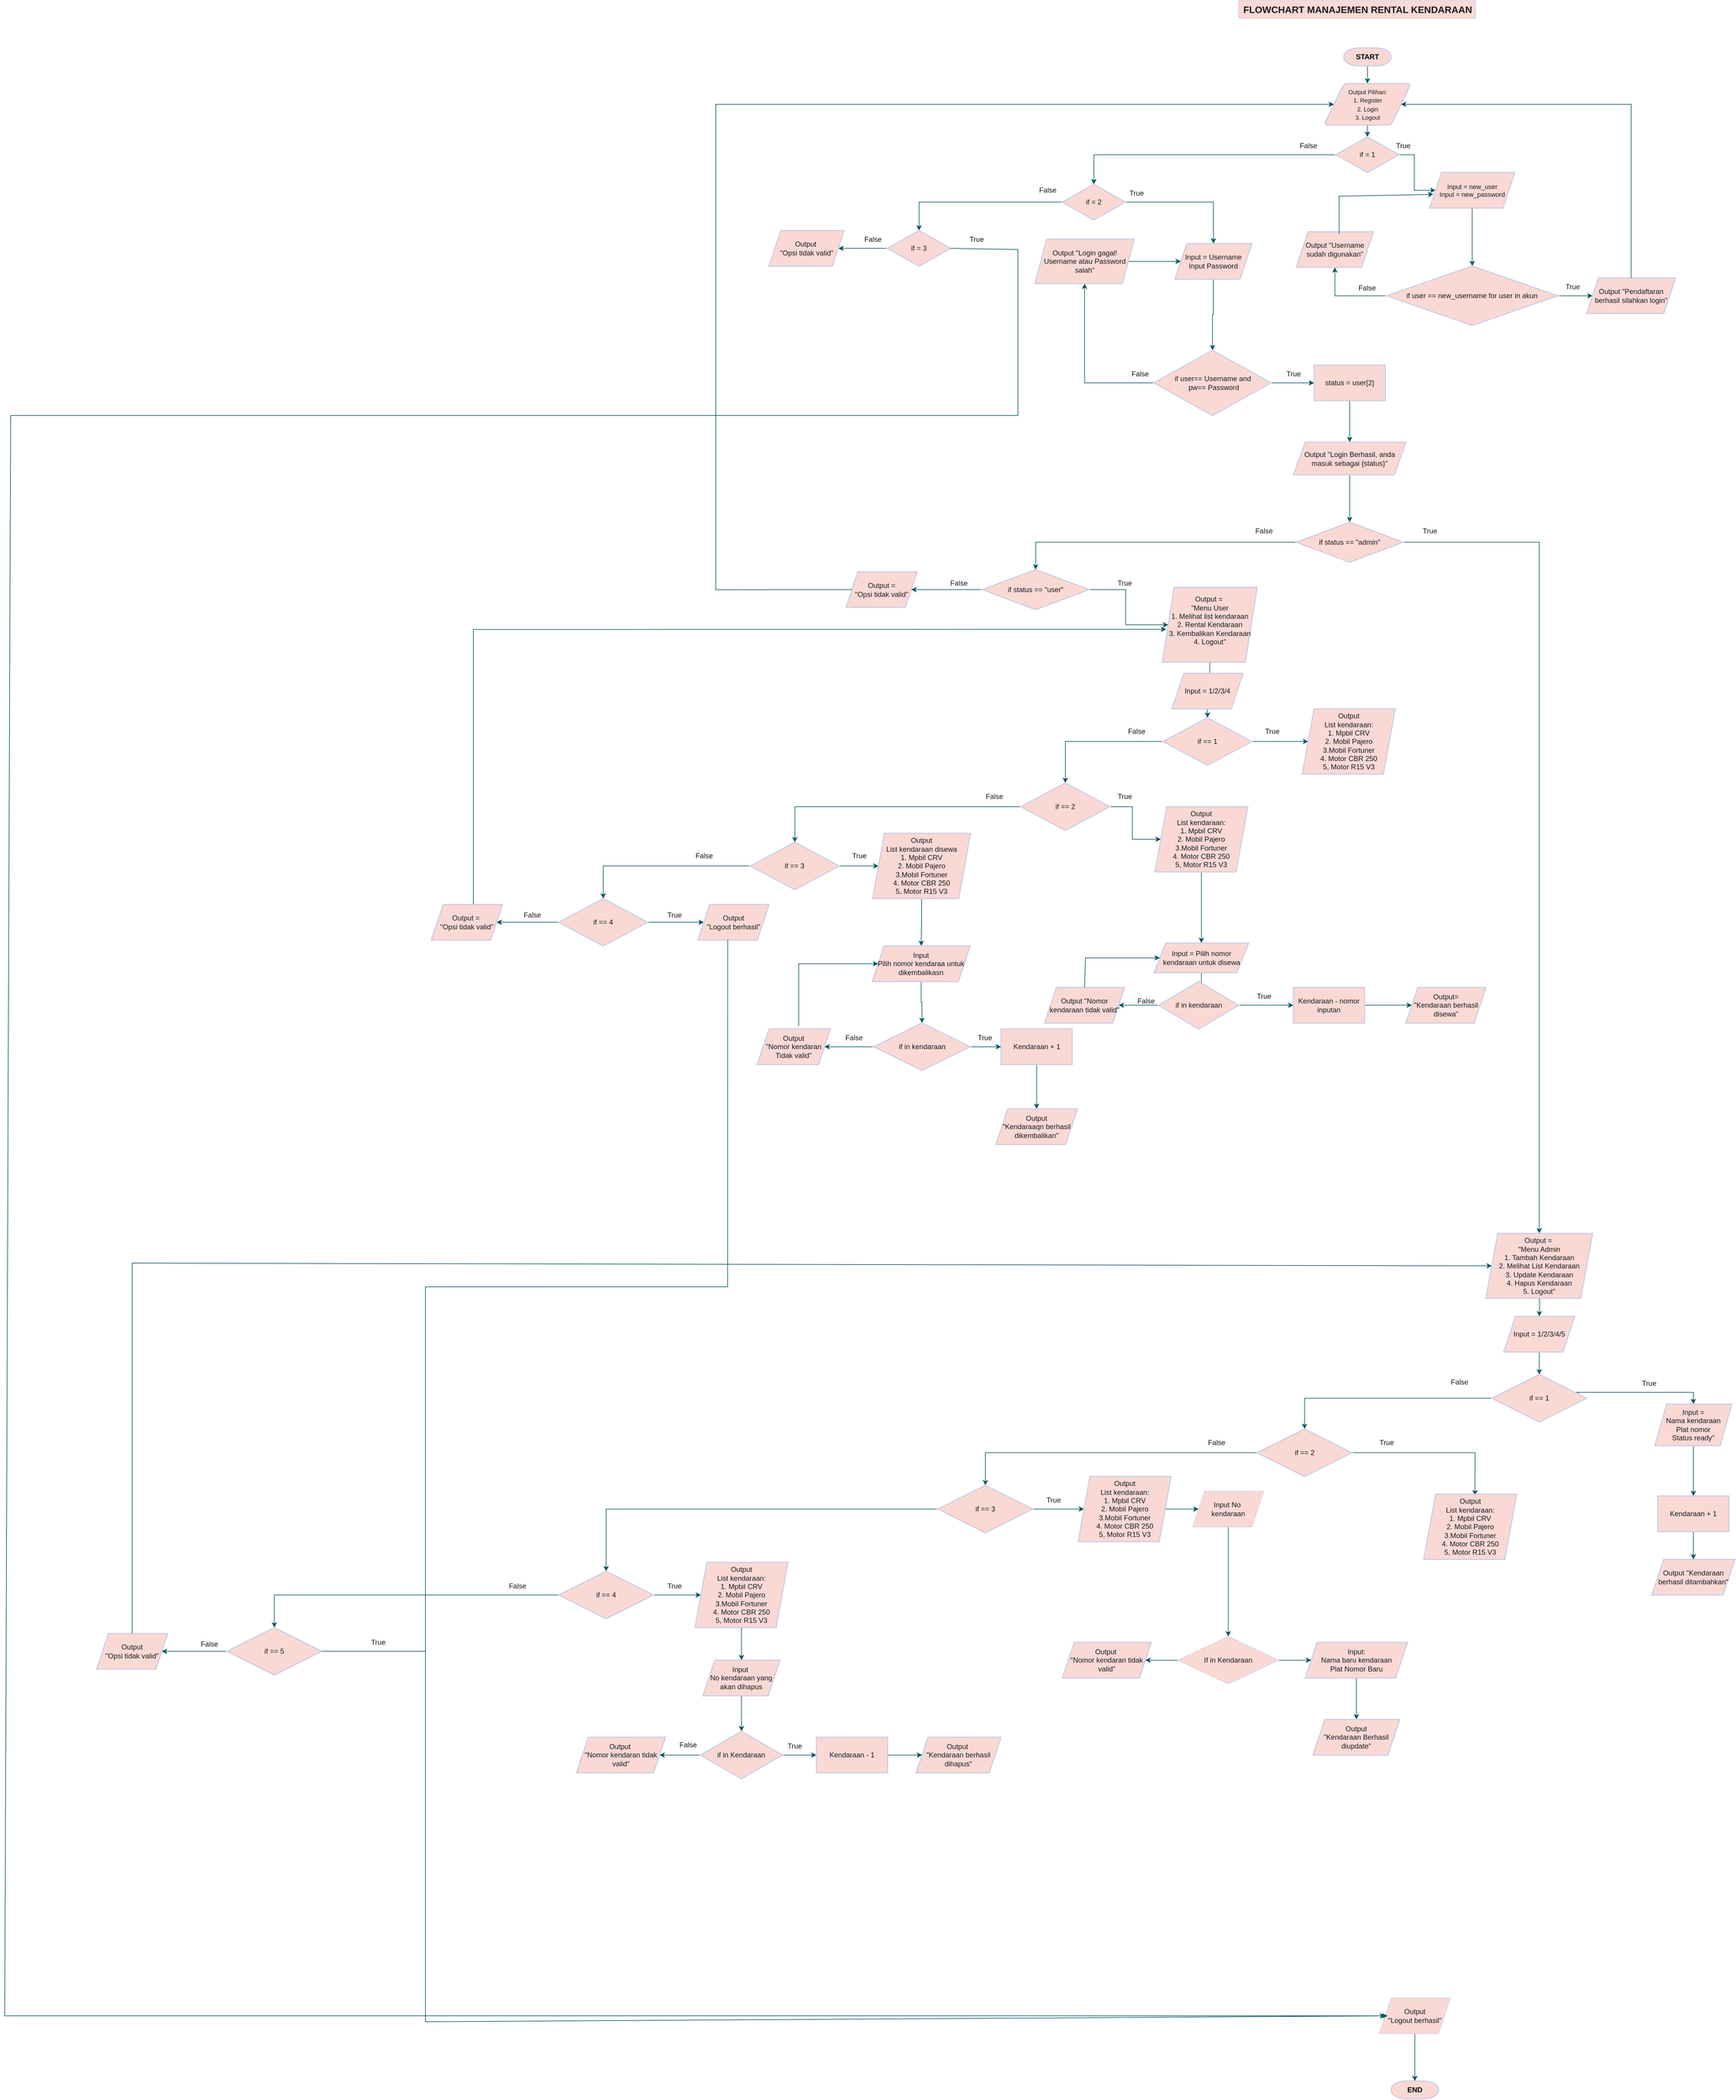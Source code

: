 <mxfile version="24.7.17">
  <diagram id="C5RBs43oDa-KdzZeNtuy" name="Page-1">
    <mxGraphModel dx="3697" dy="31989" grid="1" gridSize="10" guides="1" tooltips="1" connect="1" arrows="1" fold="1" page="0" pageScale="1" pageWidth="10000" pageHeight="10000" math="0" shadow="0">
      <root>
        <object label="" id="WIyWlLk6GJQsqaUBKTNV-0">
          <mxCell />
        </object>
        <mxCell id="WIyWlLk6GJQsqaUBKTNV-1" parent="WIyWlLk6GJQsqaUBKTNV-0" />
        <mxCell id="zbg4pSojLmp6s8H_3mv2-16" value="FLOWCHART MANAJEMEN RENTAL KENDARAAN" style="text;html=1;align=center;verticalAlign=middle;resizable=0;points=[];autosize=1;strokeColor=#D0CEE2;fillColor=#FAD9D5;fontSize=16;labelBackgroundColor=none;fontStyle=1;fontColor=#1A1A1A;" parent="WIyWlLk6GJQsqaUBKTNV-1" vertex="1">
          <mxGeometry x="2612.5" y="-29520" width="400" height="30" as="geometry" />
        </mxCell>
        <mxCell id="zbg4pSojLmp6s8H_3mv2-17" value="" style="edgeStyle=orthogonalEdgeStyle;rounded=0;orthogonalLoop=1;jettySize=auto;html=1;labelBackgroundColor=none;strokeColor=#09555B;fontColor=default;align=center;" parent="WIyWlLk6GJQsqaUBKTNV-1" source="zbg4pSojLmp6s8H_3mv2-18" target="zbg4pSojLmp6s8H_3mv2-20" edge="1">
          <mxGeometry relative="1" as="geometry" />
        </mxCell>
        <mxCell id="zbg4pSojLmp6s8H_3mv2-18" value="&lt;font color=&quot;#000000&quot;&gt;START&lt;/font&gt;" style="strokeWidth=2;html=1;shape=mxgraph.flowchart.terminator;whiteSpace=wrap;align=center;fillColor=#FAD9D5;strokeColor=#D0CEE2;fontStyle=1;labelBackgroundColor=none;fontColor=#1A1A1A;" parent="WIyWlLk6GJQsqaUBKTNV-1" vertex="1">
          <mxGeometry x="2790" y="-29440" width="80" height="30" as="geometry" />
        </mxCell>
        <mxCell id="zbg4pSojLmp6s8H_3mv2-19" value="" style="edgeStyle=orthogonalEdgeStyle;rounded=0;orthogonalLoop=1;jettySize=auto;html=1;labelBackgroundColor=none;strokeColor=#09555B;fontColor=default;align=center;" parent="WIyWlLk6GJQsqaUBKTNV-1" source="zbg4pSojLmp6s8H_3mv2-20" target="zbg4pSojLmp6s8H_3mv2-23" edge="1">
          <mxGeometry relative="1" as="geometry" />
        </mxCell>
        <mxCell id="zbg4pSojLmp6s8H_3mv2-20" value="&lt;font style=&quot;font-size: 10px;&quot;&gt;Output Pilihan:&lt;/font&gt;&lt;div&gt;&lt;font style=&quot;font-size: 10px;&quot;&gt;1. Register&lt;/font&gt;&lt;/div&gt;&lt;div&gt;&lt;font style=&quot;font-size: 10px;&quot;&gt;2. Login&lt;/font&gt;&lt;/div&gt;&lt;div&gt;&lt;font style=&quot;font-size: 10px;&quot;&gt;3. Logout&lt;/font&gt;&lt;/div&gt;" style="shape=parallelogram;html=1;strokeWidth=2;perimeter=parallelogramPerimeter;whiteSpace=wrap;rounded=1;arcSize=12;size=0.23;align=center;fillColor=#FAD9D5;strokeColor=#D0CEE2;labelBackgroundColor=none;fontColor=#1A1A1A;" parent="WIyWlLk6GJQsqaUBKTNV-1" vertex="1">
          <mxGeometry x="2756.59" y="-29380" width="146.82" height="70" as="geometry" />
        </mxCell>
        <mxCell id="zbg4pSojLmp6s8H_3mv2-21" value="" style="edgeStyle=orthogonalEdgeStyle;rounded=0;orthogonalLoop=1;jettySize=auto;html=1;strokeColor=#09555B;fontColor=default;align=center;labelBackgroundColor=none;" parent="WIyWlLk6GJQsqaUBKTNV-1" source="zbg4pSojLmp6s8H_3mv2-23" target="zbg4pSojLmp6s8H_3mv2-25" edge="1">
          <mxGeometry relative="1" as="geometry" />
        </mxCell>
        <mxCell id="zbg4pSojLmp6s8H_3mv2-22" value="" style="edgeStyle=orthogonalEdgeStyle;rounded=0;orthogonalLoop=1;jettySize=auto;html=1;strokeColor=#09555B;fontColor=default;align=center;labelBackgroundColor=none;" parent="WIyWlLk6GJQsqaUBKTNV-1" source="zbg4pSojLmp6s8H_3mv2-23" target="zbg4pSojLmp6s8H_3mv2-27" edge="1">
          <mxGeometry relative="1" as="geometry" />
        </mxCell>
        <mxCell id="zbg4pSojLmp6s8H_3mv2-23" value="if = 1" style="strokeWidth=2;html=1;shape=mxgraph.flowchart.decision;whiteSpace=wrap;labelBackgroundColor=none;fillColor=#FAD9D5;strokeColor=#D0CEE2;fontColor=#1A1A1A;align=center;" parent="WIyWlLk6GJQsqaUBKTNV-1" vertex="1">
          <mxGeometry x="2776.82" y="-29290" width="106.37" height="60" as="geometry" />
        </mxCell>
        <mxCell id="zbg4pSojLmp6s8H_3mv2-24" value="" style="edgeStyle=orthogonalEdgeStyle;rounded=0;orthogonalLoop=1;jettySize=auto;html=1;strokeColor=#09555B;fontColor=default;align=center;labelBackgroundColor=none;" parent="WIyWlLk6GJQsqaUBKTNV-1" source="zbg4pSojLmp6s8H_3mv2-25" target="zbg4pSojLmp6s8H_3mv2-26" edge="1">
          <mxGeometry relative="1" as="geometry" />
        </mxCell>
        <mxCell id="zbg4pSojLmp6s8H_3mv2-45" value="" style="edgeStyle=orthogonalEdgeStyle;rounded=0;orthogonalLoop=1;jettySize=auto;html=1;strokeColor=#09555B;fontColor=default;labelBackgroundColor=none;" parent="WIyWlLk6GJQsqaUBKTNV-1" source="zbg4pSojLmp6s8H_3mv2-25" target="zbg4pSojLmp6s8H_3mv2-44" edge="1">
          <mxGeometry relative="1" as="geometry" />
        </mxCell>
        <mxCell id="zbg4pSojLmp6s8H_3mv2-25" value="if = 2" style="strokeWidth=2;html=1;shape=mxgraph.flowchart.decision;whiteSpace=wrap;labelBackgroundColor=none;fillColor=#FAD9D5;strokeColor=#D0CEE2;fontColor=#1A1A1A;align=center;" parent="WIyWlLk6GJQsqaUBKTNV-1" vertex="1">
          <mxGeometry x="2315" y="-29210" width="106.37" height="60" as="geometry" />
        </mxCell>
        <mxCell id="CRSx_ae5sVd4tHKQdAbA-90" value="" style="edgeStyle=orthogonalEdgeStyle;rounded=0;orthogonalLoop=1;jettySize=auto;html=1;strokeColor=#09555B;fontColor=default;labelBackgroundColor=none;" parent="WIyWlLk6GJQsqaUBKTNV-1" source="zbg4pSojLmp6s8H_3mv2-26" target="CRSx_ae5sVd4tHKQdAbA-89" edge="1">
          <mxGeometry relative="1" as="geometry" />
        </mxCell>
        <mxCell id="zbg4pSojLmp6s8H_3mv2-26" value="if = 3" style="strokeWidth=2;html=1;shape=mxgraph.flowchart.decision;whiteSpace=wrap;labelBackgroundColor=none;fillColor=#FAD9D5;strokeColor=#D0CEE2;fontColor=#1A1A1A;align=center;" parent="WIyWlLk6GJQsqaUBKTNV-1" vertex="1">
          <mxGeometry x="2020" y="-29132" width="106.37" height="60" as="geometry" />
        </mxCell>
        <mxCell id="zbg4pSojLmp6s8H_3mv2-30" value="" style="edgeStyle=orthogonalEdgeStyle;rounded=0;orthogonalLoop=1;jettySize=auto;html=1;strokeColor=#09555B;fontColor=default;labelBackgroundColor=none;" parent="WIyWlLk6GJQsqaUBKTNV-1" source="zbg4pSojLmp6s8H_3mv2-27" target="zbg4pSojLmp6s8H_3mv2-29" edge="1">
          <mxGeometry relative="1" as="geometry" />
        </mxCell>
        <mxCell id="zbg4pSojLmp6s8H_3mv2-27" value="&lt;font style=&quot;font-size: 11px;&quot;&gt;Input = new_user&lt;/font&gt;&lt;div style=&quot;font-size: 11px;&quot;&gt;&lt;font style=&quot;font-size: 11px;&quot;&gt;Input = new_password&lt;/font&gt;&lt;/div&gt;" style="shape=parallelogram;perimeter=parallelogramPerimeter;whiteSpace=wrap;html=1;fixedSize=1;fillColor=#FAD9D5;strokeColor=#D0CEE2;fontColor=#1A1A1A;strokeWidth=2;labelBackgroundColor=none;align=center;" parent="WIyWlLk6GJQsqaUBKTNV-1" vertex="1">
          <mxGeometry x="2935" y="-29230" width="143.63" height="60" as="geometry" />
        </mxCell>
        <mxCell id="zbg4pSojLmp6s8H_3mv2-35" value="" style="edgeStyle=orthogonalEdgeStyle;rounded=0;orthogonalLoop=1;jettySize=auto;html=1;strokeColor=#09555B;fontColor=default;labelBackgroundColor=none;entryX=0.5;entryY=1;entryDx=0;entryDy=0;" parent="WIyWlLk6GJQsqaUBKTNV-1" source="zbg4pSojLmp6s8H_3mv2-29" target="zbg4pSojLmp6s8H_3mv2-34" edge="1">
          <mxGeometry relative="1" as="geometry" />
        </mxCell>
        <mxCell id="zbg4pSojLmp6s8H_3mv2-41" value="" style="edgeStyle=orthogonalEdgeStyle;rounded=0;orthogonalLoop=1;jettySize=auto;html=1;strokeColor=#09555B;fontColor=default;labelBackgroundColor=none;" parent="WIyWlLk6GJQsqaUBKTNV-1" source="zbg4pSojLmp6s8H_3mv2-29" target="zbg4pSojLmp6s8H_3mv2-40" edge="1">
          <mxGeometry relative="1" as="geometry" />
        </mxCell>
        <mxCell id="zbg4pSojLmp6s8H_3mv2-29" value="if user == new_username for user in akun" style="rhombus;whiteSpace=wrap;html=1;fillColor=#FAD9D5;strokeColor=#D0CEE2;fontColor=#1A1A1A;strokeWidth=2;labelBackgroundColor=none;" parent="WIyWlLk6GJQsqaUBKTNV-1" vertex="1">
          <mxGeometry x="2862.34" y="-29072" width="288.95" height="100" as="geometry" />
        </mxCell>
        <mxCell id="zbg4pSojLmp6s8H_3mv2-32" value="True" style="text;html=1;align=center;verticalAlign=middle;resizable=0;points=[];autosize=1;strokeColor=none;fillColor=none;fontColor=#1A1A1A;labelBackgroundColor=none;" parent="WIyWlLk6GJQsqaUBKTNV-1" vertex="1">
          <mxGeometry x="2865" y="-29290" width="50" height="30" as="geometry" />
        </mxCell>
        <mxCell id="zbg4pSojLmp6s8H_3mv2-33" value="False" style="text;html=1;align=center;verticalAlign=middle;resizable=0;points=[];autosize=1;strokeColor=none;fillColor=none;fontColor=#1A1A1A;labelBackgroundColor=none;" parent="WIyWlLk6GJQsqaUBKTNV-1" vertex="1">
          <mxGeometry x="2705" y="-29290" width="50" height="30" as="geometry" />
        </mxCell>
        <mxCell id="zbg4pSojLmp6s8H_3mv2-34" value="Output &quot;Username sudah digunakan&quot;" style="shape=parallelogram;perimeter=parallelogramPerimeter;whiteSpace=wrap;html=1;fixedSize=1;fillColor=#FAD9D5;strokeColor=#D0CEE2;fontColor=#1A1A1A;strokeWidth=2;labelBackgroundColor=none;" parent="WIyWlLk6GJQsqaUBKTNV-1" vertex="1">
          <mxGeometry x="2710" y="-29130" width="130" height="60" as="geometry" />
        </mxCell>
        <mxCell id="zbg4pSojLmp6s8H_3mv2-39" value="" style="endArrow=classic;html=1;rounded=0;strokeColor=#09555B;fontColor=default;exitX=0.555;exitY=0.06;exitDx=0;exitDy=0;exitPerimeter=0;entryX=0.043;entryY=0.616;entryDx=0;entryDy=0;entryPerimeter=0;labelBackgroundColor=none;" parent="WIyWlLk6GJQsqaUBKTNV-1" source="zbg4pSojLmp6s8H_3mv2-34" target="zbg4pSojLmp6s8H_3mv2-27" edge="1">
          <mxGeometry width="50" height="50" relative="1" as="geometry">
            <mxPoint x="2990" y="-28970" as="sourcePoint" />
            <mxPoint x="2850" y="-29210" as="targetPoint" />
            <Array as="points">
              <mxPoint x="2782" y="-29190" />
            </Array>
          </mxGeometry>
        </mxCell>
        <mxCell id="zbg4pSojLmp6s8H_3mv2-40" value="Output &quot;Pendaftaran berhasil silahkan login&quot;" style="shape=parallelogram;perimeter=parallelogramPerimeter;whiteSpace=wrap;html=1;fixedSize=1;fillColor=#FAD9D5;strokeColor=#D0CEE2;fontColor=#1A1A1A;strokeWidth=2;labelBackgroundColor=none;" parent="WIyWlLk6GJQsqaUBKTNV-1" vertex="1">
          <mxGeometry x="3199.96" y="-29052" width="149.99" height="60" as="geometry" />
        </mxCell>
        <mxCell id="zbg4pSojLmp6s8H_3mv2-42" value="False" style="text;html=1;align=center;verticalAlign=middle;resizable=0;points=[];autosize=1;strokeColor=none;fillColor=none;fontColor=#1A1A1A;labelBackgroundColor=none;" parent="WIyWlLk6GJQsqaUBKTNV-1" vertex="1">
          <mxGeometry x="2803.8" y="-29050" width="50" height="30" as="geometry" />
        </mxCell>
        <mxCell id="zbg4pSojLmp6s8H_3mv2-43" value="True" style="text;html=1;align=center;verticalAlign=middle;resizable=0;points=[];autosize=1;strokeColor=none;fillColor=none;fontColor=#1A1A1A;labelBackgroundColor=none;" parent="WIyWlLk6GJQsqaUBKTNV-1" vertex="1">
          <mxGeometry x="3151.29" y="-29052" width="50" height="30" as="geometry" />
        </mxCell>
        <mxCell id="zbg4pSojLmp6s8H_3mv2-49" value="" style="edgeStyle=orthogonalEdgeStyle;rounded=0;orthogonalLoop=1;jettySize=auto;html=1;strokeColor=#09555B;fontColor=default;labelBackgroundColor=none;" parent="WIyWlLk6GJQsqaUBKTNV-1" source="zbg4pSojLmp6s8H_3mv2-44" target="zbg4pSojLmp6s8H_3mv2-48" edge="1">
          <mxGeometry relative="1" as="geometry" />
        </mxCell>
        <mxCell id="zbg4pSojLmp6s8H_3mv2-50" value="" style="edgeLabel;html=1;align=center;verticalAlign=middle;resizable=0;points=[];strokeColor=#D0CEE2;fontColor=#1A1A1A;fillColor=#FAD9D5;labelBackgroundColor=none;" parent="zbg4pSojLmp6s8H_3mv2-49" vertex="1" connectable="0">
          <mxGeometry x="-0.001" y="-1" relative="1" as="geometry">
            <mxPoint as="offset" />
          </mxGeometry>
        </mxCell>
        <mxCell id="zbg4pSojLmp6s8H_3mv2-51" value="" style="edgeLabel;html=1;align=center;verticalAlign=middle;resizable=0;points=[];strokeColor=#D0CEE2;fontColor=#1A1A1A;fillColor=#FAD9D5;labelBackgroundColor=none;" parent="zbg4pSojLmp6s8H_3mv2-49" vertex="1" connectable="0">
          <mxGeometry x="-0.038" relative="1" as="geometry">
            <mxPoint as="offset" />
          </mxGeometry>
        </mxCell>
        <mxCell id="zbg4pSojLmp6s8H_3mv2-44" value="Input = Username&lt;div&gt;Input Password&lt;/div&gt;" style="shape=parallelogram;perimeter=parallelogramPerimeter;whiteSpace=wrap;html=1;fixedSize=1;fillColor=#FAD9D5;strokeColor=#D0CEE2;fontColor=#1A1A1A;strokeWidth=2;labelBackgroundColor=none;" parent="WIyWlLk6GJQsqaUBKTNV-1" vertex="1">
          <mxGeometry x="2505" y="-29110" width="130" height="60" as="geometry" />
        </mxCell>
        <mxCell id="zbg4pSojLmp6s8H_3mv2-46" value="True" style="text;html=1;align=center;verticalAlign=middle;resizable=0;points=[];autosize=1;strokeColor=none;fillColor=none;fontColor=#1A1A1A;labelBackgroundColor=none;" parent="WIyWlLk6GJQsqaUBKTNV-1" vertex="1">
          <mxGeometry x="2415" y="-29210" width="50" height="30" as="geometry" />
        </mxCell>
        <mxCell id="zbg4pSojLmp6s8H_3mv2-47" value="False" style="text;html=1;align=center;verticalAlign=middle;resizable=0;points=[];autosize=1;strokeColor=none;fillColor=none;fontColor=#1A1A1A;labelBackgroundColor=none;" parent="WIyWlLk6GJQsqaUBKTNV-1" vertex="1">
          <mxGeometry x="2265" y="-29215" width="50" height="30" as="geometry" />
        </mxCell>
        <mxCell id="zbg4pSojLmp6s8H_3mv2-53" value="" style="edgeStyle=orthogonalEdgeStyle;rounded=0;orthogonalLoop=1;jettySize=auto;html=1;strokeColor=#09555B;fontColor=default;labelBackgroundColor=none;" parent="WIyWlLk6GJQsqaUBKTNV-1" source="zbg4pSojLmp6s8H_3mv2-48" target="zbg4pSojLmp6s8H_3mv2-52" edge="1">
          <mxGeometry relative="1" as="geometry" />
        </mxCell>
        <mxCell id="zbg4pSojLmp6s8H_3mv2-56" value="" style="edgeStyle=orthogonalEdgeStyle;rounded=0;orthogonalLoop=1;jettySize=auto;html=1;strokeColor=#09555B;fontColor=default;labelBackgroundColor=none;" parent="WIyWlLk6GJQsqaUBKTNV-1" source="zbg4pSojLmp6s8H_3mv2-48" target="zbg4pSojLmp6s8H_3mv2-55" edge="1">
          <mxGeometry relative="1" as="geometry" />
        </mxCell>
        <mxCell id="zbg4pSojLmp6s8H_3mv2-48" value="if user== Username and&lt;div&gt;&amp;nbsp;pw== Password&lt;/div&gt;" style="rhombus;whiteSpace=wrap;html=1;fillColor=#FAD9D5;strokeColor=#D0CEE2;fontColor=#1A1A1A;strokeWidth=2;labelBackgroundColor=none;" parent="WIyWlLk6GJQsqaUBKTNV-1" vertex="1">
          <mxGeometry x="2469.65" y="-28930" width="197.5" height="110" as="geometry" />
        </mxCell>
        <mxCell id="zbg4pSojLmp6s8H_3mv2-61" value="" style="edgeStyle=orthogonalEdgeStyle;rounded=0;orthogonalLoop=1;jettySize=auto;html=1;strokeColor=#09555B;fontColor=default;labelBackgroundColor=none;" parent="WIyWlLk6GJQsqaUBKTNV-1" source="zbg4pSojLmp6s8H_3mv2-52" target="zbg4pSojLmp6s8H_3mv2-60" edge="1">
          <mxGeometry relative="1" as="geometry" />
        </mxCell>
        <mxCell id="zbg4pSojLmp6s8H_3mv2-52" value="status = user[2]" style="whiteSpace=wrap;html=1;fillColor=#FAD9D5;strokeColor=#D0CEE2;fontColor=#1A1A1A;strokeWidth=2;labelBackgroundColor=none;" parent="WIyWlLk6GJQsqaUBKTNV-1" vertex="1">
          <mxGeometry x="2740" y="-28905" width="120" height="60" as="geometry" />
        </mxCell>
        <mxCell id="zbg4pSojLmp6s8H_3mv2-54" value="False" style="text;html=1;align=center;verticalAlign=middle;resizable=0;points=[];autosize=1;strokeColor=none;fillColor=none;fontColor=#1A1A1A;labelBackgroundColor=none;" parent="WIyWlLk6GJQsqaUBKTNV-1" vertex="1">
          <mxGeometry x="2630.05" y="-28640" width="50" height="30" as="geometry" />
        </mxCell>
        <mxCell id="hVhNkP9vZ8DlvybGVk7C-0" value="" style="edgeStyle=orthogonalEdgeStyle;rounded=0;orthogonalLoop=1;jettySize=auto;html=1;strokeColor=#09555B;fontColor=#1A1A1A;" edge="1" parent="WIyWlLk6GJQsqaUBKTNV-1" source="zbg4pSojLmp6s8H_3mv2-55" target="zbg4pSojLmp6s8H_3mv2-44">
          <mxGeometry relative="1" as="geometry" />
        </mxCell>
        <mxCell id="zbg4pSojLmp6s8H_3mv2-55" value="Output &quot;Login gagal! Username atau Password salah&quot;" style="shape=parallelogram;perimeter=parallelogramPerimeter;whiteSpace=wrap;html=1;fixedSize=1;fillColor=#FAD9D5;strokeColor=#D0CEE2;fontColor=#1A1A1A;strokeWidth=2;labelBackgroundColor=none;" parent="WIyWlLk6GJQsqaUBKTNV-1" vertex="1">
          <mxGeometry x="2268.75" y="-29117.5" width="167.5" height="75" as="geometry" />
        </mxCell>
        <mxCell id="zbg4pSojLmp6s8H_3mv2-63" value="" style="edgeStyle=orthogonalEdgeStyle;rounded=0;orthogonalLoop=1;jettySize=auto;html=1;strokeColor=#09555B;fontColor=default;labelBackgroundColor=none;" parent="WIyWlLk6GJQsqaUBKTNV-1" source="zbg4pSojLmp6s8H_3mv2-60" target="zbg4pSojLmp6s8H_3mv2-62" edge="1">
          <mxGeometry relative="1" as="geometry" />
        </mxCell>
        <mxCell id="zbg4pSojLmp6s8H_3mv2-60" value="Output &quot;Login Berhasil, anda masuk sebagai {status}&quot;" style="shape=parallelogram;perimeter=parallelogramPerimeter;whiteSpace=wrap;html=1;fixedSize=1;fillColor=#FAD9D5;strokeColor=#D0CEE2;fontColor=#1A1A1A;strokeWidth=2;labelBackgroundColor=none;" parent="WIyWlLk6GJQsqaUBKTNV-1" vertex="1">
          <mxGeometry x="2705" y="-28775" width="190" height="55" as="geometry" />
        </mxCell>
        <mxCell id="zbg4pSojLmp6s8H_3mv2-65" value="" style="edgeStyle=orthogonalEdgeStyle;rounded=0;orthogonalLoop=1;jettySize=auto;html=1;strokeColor=#09555B;fontColor=default;labelBackgroundColor=none;" parent="WIyWlLk6GJQsqaUBKTNV-1" source="zbg4pSojLmp6s8H_3mv2-62" target="zbg4pSojLmp6s8H_3mv2-64" edge="1">
          <mxGeometry relative="1" as="geometry" />
        </mxCell>
        <mxCell id="CRSx_ae5sVd4tHKQdAbA-97" value="" style="edgeStyle=orthogonalEdgeStyle;rounded=0;orthogonalLoop=1;jettySize=auto;html=1;strokeColor=#09555B;fontColor=default;labelBackgroundColor=none;" parent="WIyWlLk6GJQsqaUBKTNV-1" source="zbg4pSojLmp6s8H_3mv2-62" target="CRSx_ae5sVd4tHKQdAbA-96" edge="1">
          <mxGeometry relative="1" as="geometry" />
        </mxCell>
        <mxCell id="zbg4pSojLmp6s8H_3mv2-62" value="if status == &quot;admin&quot;" style="rhombus;whiteSpace=wrap;html=1;fillColor=#FAD9D5;strokeColor=#D0CEE2;fontColor=#1A1A1A;strokeWidth=2;labelBackgroundColor=none;" parent="WIyWlLk6GJQsqaUBKTNV-1" vertex="1">
          <mxGeometry x="2710" y="-28640" width="180" height="67.5" as="geometry" />
        </mxCell>
        <mxCell id="zbg4pSojLmp6s8H_3mv2-67" value="" style="edgeStyle=orthogonalEdgeStyle;rounded=0;orthogonalLoop=1;jettySize=auto;html=1;strokeColor=#09555B;fontColor=default;labelBackgroundColor=none;" parent="WIyWlLk6GJQsqaUBKTNV-1" target="zbg4pSojLmp6s8H_3mv2-66" edge="1">
          <mxGeometry relative="1" as="geometry">
            <mxPoint x="3119.96" y="-27342.63" as="sourcePoint" />
          </mxGeometry>
        </mxCell>
        <mxCell id="zbg4pSojLmp6s8H_3mv2-64" value="Output =&amp;nbsp;&lt;div&gt;&quot;Menu Admin&lt;/div&gt;&lt;div&gt;1. Tambah Kendaraan&lt;/div&gt;&lt;div&gt;2. Melihat List Kendaraan&lt;/div&gt;&lt;div&gt;3. Update Kendaraan&lt;/div&gt;&lt;div&gt;4. Hapus Kendaraan&lt;/div&gt;&lt;div&gt;5. Logout&quot;&lt;/div&gt;" style="shape=parallelogram;perimeter=parallelogramPerimeter;whiteSpace=wrap;html=1;fixedSize=1;fillColor=#FAD9D5;strokeColor=#D0CEE2;fontColor=#1A1A1A;strokeWidth=2;labelBackgroundColor=none;" parent="WIyWlLk6GJQsqaUBKTNV-1" vertex="1">
          <mxGeometry x="3029.96" y="-27440" width="180" height="109.37" as="geometry" />
        </mxCell>
        <mxCell id="zbg4pSojLmp6s8H_3mv2-69" value="" style="edgeStyle=orthogonalEdgeStyle;rounded=0;orthogonalLoop=1;jettySize=auto;html=1;strokeColor=#09555B;fontColor=default;labelBackgroundColor=none;" parent="WIyWlLk6GJQsqaUBKTNV-1" source="zbg4pSojLmp6s8H_3mv2-66" target="zbg4pSojLmp6s8H_3mv2-68" edge="1">
          <mxGeometry relative="1" as="geometry" />
        </mxCell>
        <mxCell id="zbg4pSojLmp6s8H_3mv2-66" value="Input = 1/2/3/4/5" style="shape=parallelogram;perimeter=parallelogramPerimeter;whiteSpace=wrap;html=1;fixedSize=1;fillColor=#FAD9D5;strokeColor=#D0CEE2;fontColor=#1A1A1A;strokeWidth=2;labelBackgroundColor=none;" parent="WIyWlLk6GJQsqaUBKTNV-1" vertex="1">
          <mxGeometry x="3059.96" y="-27300.005" width="120" height="60" as="geometry" />
        </mxCell>
        <mxCell id="zbg4pSojLmp6s8H_3mv2-71" value="" style="edgeStyle=orthogonalEdgeStyle;rounded=0;orthogonalLoop=1;jettySize=auto;html=1;strokeColor=#09555B;fontColor=default;exitX=0.915;exitY=0.473;exitDx=0;exitDy=0;exitPerimeter=0;labelBackgroundColor=none;" parent="WIyWlLk6GJQsqaUBKTNV-1" source="zbg4pSojLmp6s8H_3mv2-68" target="zbg4pSojLmp6s8H_3mv2-70" edge="1">
          <mxGeometry relative="1" as="geometry">
            <mxPoint x="3240" y="-27182" as="sourcePoint" />
            <Array as="points">
              <mxPoint x="3175.96" y="-27172" />
              <mxPoint x="3264.96" y="-27172" />
            </Array>
          </mxGeometry>
        </mxCell>
        <mxCell id="CRSx_ae5sVd4tHKQdAbA-43" value="" style="edgeStyle=orthogonalEdgeStyle;rounded=0;orthogonalLoop=1;jettySize=auto;html=1;strokeColor=#09555B;fontColor=default;labelBackgroundColor=none;" parent="WIyWlLk6GJQsqaUBKTNV-1" source="zbg4pSojLmp6s8H_3mv2-68" target="zbg4pSojLmp6s8H_3mv2-74" edge="1">
          <mxGeometry relative="1" as="geometry">
            <mxPoint x="2725.05" y="-27120" as="targetPoint" />
          </mxGeometry>
        </mxCell>
        <mxCell id="zbg4pSojLmp6s8H_3mv2-68" value="if == 1" style="rhombus;whiteSpace=wrap;html=1;fillColor=#FAD9D5;strokeColor=#D0CEE2;fontColor=#1A1A1A;strokeWidth=2;labelBackgroundColor=none;" parent="WIyWlLk6GJQsqaUBKTNV-1" vertex="1">
          <mxGeometry x="3039.96" y="-27202" width="160" height="80" as="geometry" />
        </mxCell>
        <mxCell id="CRSx_ae5sVd4tHKQdAbA-141" value="" style="edgeStyle=orthogonalEdgeStyle;rounded=0;orthogonalLoop=1;jettySize=auto;html=1;strokeColor=#09555B;fontColor=default;labelBackgroundColor=none;" parent="WIyWlLk6GJQsqaUBKTNV-1" source="zbg4pSojLmp6s8H_3mv2-70" target="CRSx_ae5sVd4tHKQdAbA-140" edge="1">
          <mxGeometry relative="1" as="geometry" />
        </mxCell>
        <mxCell id="zbg4pSojLmp6s8H_3mv2-70" value="Input =&lt;div&gt;Nama kendaraan&lt;/div&gt;&lt;div&gt;Plat nomor&lt;/div&gt;&lt;div&gt;Status ready&quot;&lt;/div&gt;" style="shape=parallelogram;perimeter=parallelogramPerimeter;whiteSpace=wrap;html=1;fixedSize=1;fillColor=#FAD9D5;strokeColor=#D0CEE2;fontColor=#1A1A1A;strokeWidth=2;labelBackgroundColor=none;" parent="WIyWlLk6GJQsqaUBKTNV-1" vertex="1">
          <mxGeometry x="3315" y="-27152" width="130.04" height="70.02" as="geometry" />
        </mxCell>
        <mxCell id="zbg4pSojLmp6s8H_3mv2-72" value="Output &quot;Kendaraan berhasil ditambahkan&quot;" style="shape=parallelogram;perimeter=parallelogramPerimeter;whiteSpace=wrap;html=1;fixedSize=1;fillColor=#FAD9D5;strokeColor=#D0CEE2;fontColor=#1A1A1A;strokeWidth=2;labelBackgroundColor=none;" parent="WIyWlLk6GJQsqaUBKTNV-1" vertex="1">
          <mxGeometry x="3310" y="-26890" width="140" height="60" as="geometry" />
        </mxCell>
        <mxCell id="CRSx_ae5sVd4tHKQdAbA-6" value="" style="edgeStyle=orthogonalEdgeStyle;rounded=0;orthogonalLoop=1;jettySize=auto;html=1;strokeColor=#09555B;fontColor=default;labelBackgroundColor=none;" parent="WIyWlLk6GJQsqaUBKTNV-1" source="zbg4pSojLmp6s8H_3mv2-74" target="CRSx_ae5sVd4tHKQdAbA-5" edge="1">
          <mxGeometry relative="1" as="geometry" />
        </mxCell>
        <mxCell id="CRSx_ae5sVd4tHKQdAbA-44" value="" style="edgeStyle=orthogonalEdgeStyle;rounded=0;orthogonalLoop=1;jettySize=auto;html=1;strokeColor=#09555B;fontColor=default;entryX=0.551;entryY=0.018;entryDx=0;entryDy=0;entryPerimeter=0;labelBackgroundColor=none;" parent="WIyWlLk6GJQsqaUBKTNV-1" source="zbg4pSojLmp6s8H_3mv2-74" target="CRSx_ae5sVd4tHKQdAbA-2" edge="1">
          <mxGeometry relative="1" as="geometry" />
        </mxCell>
        <mxCell id="zbg4pSojLmp6s8H_3mv2-74" value="if == 2" style="rhombus;whiteSpace=wrap;html=1;fillColor=#FAD9D5;strokeColor=#D0CEE2;fontColor=#1A1A1A;strokeWidth=2;labelBackgroundColor=none;" parent="WIyWlLk6GJQsqaUBKTNV-1" vertex="1">
          <mxGeometry x="2643.8" y="-27110" width="160" height="80" as="geometry" />
        </mxCell>
        <mxCell id="zbg4pSojLmp6s8H_3mv2-76" value="True" style="text;html=1;align=center;verticalAlign=middle;resizable=0;points=[];autosize=1;strokeColor=none;fillColor=none;fontColor=#1A1A1A;labelBackgroundColor=none;" parent="WIyWlLk6GJQsqaUBKTNV-1" vertex="1">
          <mxGeometry x="3280" y="-27202" width="50" height="30" as="geometry" />
        </mxCell>
        <mxCell id="zbg4pSojLmp6s8H_3mv2-77" value="False" style="text;html=1;align=center;verticalAlign=middle;resizable=0;points=[];autosize=1;strokeColor=none;fillColor=none;fontColor=#1A1A1A;labelBackgroundColor=none;" parent="WIyWlLk6GJQsqaUBKTNV-1" vertex="1">
          <mxGeometry x="2959.96" y="-27204" width="50" height="30" as="geometry" />
        </mxCell>
        <mxCell id="CRSx_ae5sVd4tHKQdAbA-0" value="False" style="text;html=1;align=center;verticalAlign=middle;resizable=0;points=[];autosize=1;strokeColor=none;fillColor=none;fontColor=#1A1A1A;labelBackgroundColor=none;" parent="WIyWlLk6GJQsqaUBKTNV-1" vertex="1">
          <mxGeometry x="2421.25" y="-28905" width="50" height="30" as="geometry" />
        </mxCell>
        <mxCell id="CRSx_ae5sVd4tHKQdAbA-1" value="True" style="text;html=1;align=center;verticalAlign=middle;resizable=0;points=[];autosize=1;strokeColor=none;fillColor=none;fontColor=#1A1A1A;labelBackgroundColor=none;" parent="WIyWlLk6GJQsqaUBKTNV-1" vertex="1">
          <mxGeometry x="2680" y="-28905" width="50" height="30" as="geometry" />
        </mxCell>
        <mxCell id="CRSx_ae5sVd4tHKQdAbA-2" value="Output&lt;div&gt;List kendaraan:&lt;/div&gt;&lt;div&gt;1. Mpbil CRV&lt;/div&gt;&lt;div&gt;2. Mobil Pajero&lt;/div&gt;&lt;div&gt;3.Mobil Fortuner&lt;/div&gt;&lt;div&gt;4. Motor CBR 250&lt;/div&gt;&lt;div&gt;5, Motor R15 V3&lt;/div&gt;" style="shape=parallelogram;perimeter=parallelogramPerimeter;whiteSpace=wrap;html=1;fixedSize=1;fillColor=#FAD9D5;strokeColor=#D0CEE2;fontColor=#1A1A1A;strokeWidth=2;labelBackgroundColor=none;" parent="WIyWlLk6GJQsqaUBKTNV-1" vertex="1">
          <mxGeometry x="2925.05" y="-27000" width="156.81" height="110" as="geometry" />
        </mxCell>
        <mxCell id="CRSx_ae5sVd4tHKQdAbA-4" value="True" style="text;html=1;align=center;verticalAlign=middle;resizable=0;points=[];autosize=1;strokeColor=none;fillColor=none;fontColor=#1A1A1A;labelBackgroundColor=none;" parent="WIyWlLk6GJQsqaUBKTNV-1" vertex="1">
          <mxGeometry x="2837.39" y="-27102" width="50" height="30" as="geometry" />
        </mxCell>
        <mxCell id="CRSx_ae5sVd4tHKQdAbA-46" value="" style="edgeStyle=orthogonalEdgeStyle;rounded=0;orthogonalLoop=1;jettySize=auto;html=1;strokeColor=#09555B;fontColor=default;labelBackgroundColor=none;" parent="WIyWlLk6GJQsqaUBKTNV-1" source="CRSx_ae5sVd4tHKQdAbA-5" target="CRSx_ae5sVd4tHKQdAbA-45" edge="1">
          <mxGeometry relative="1" as="geometry" />
        </mxCell>
        <mxCell id="CRSx_ae5sVd4tHKQdAbA-50" value="" style="edgeStyle=orthogonalEdgeStyle;rounded=0;orthogonalLoop=1;jettySize=auto;html=1;strokeColor=#09555B;fontColor=default;labelBackgroundColor=none;" parent="WIyWlLk6GJQsqaUBKTNV-1" source="CRSx_ae5sVd4tHKQdAbA-5" target="CRSx_ae5sVd4tHKQdAbA-49" edge="1">
          <mxGeometry relative="1" as="geometry" />
        </mxCell>
        <mxCell id="CRSx_ae5sVd4tHKQdAbA-5" value="if == 3" style="rhombus;whiteSpace=wrap;html=1;fillColor=#FAD9D5;strokeColor=#D0CEE2;fontColor=#1A1A1A;strokeWidth=2;labelBackgroundColor=none;" parent="WIyWlLk6GJQsqaUBKTNV-1" vertex="1">
          <mxGeometry x="2105.05" y="-27015" width="160" height="80" as="geometry" />
        </mxCell>
        <mxCell id="CRSx_ae5sVd4tHKQdAbA-7" value="False" style="text;html=1;align=center;verticalAlign=middle;resizable=0;points=[];autosize=1;strokeColor=none;fillColor=none;fontColor=#1A1A1A;labelBackgroundColor=none;" parent="WIyWlLk6GJQsqaUBKTNV-1" vertex="1">
          <mxGeometry x="2550.05" y="-27102" width="50" height="30" as="geometry" />
        </mxCell>
        <mxCell id="CRSx_ae5sVd4tHKQdAbA-41" value="" style="edgeStyle=orthogonalEdgeStyle;rounded=0;orthogonalLoop=1;jettySize=auto;html=1;strokeColor=#09555B;fontColor=default;labelBackgroundColor=none;" parent="WIyWlLk6GJQsqaUBKTNV-1" source="CRSx_ae5sVd4tHKQdAbA-10" target="CRSx_ae5sVd4tHKQdAbA-40" edge="1">
          <mxGeometry relative="1" as="geometry" />
        </mxCell>
        <mxCell id="CRSx_ae5sVd4tHKQdAbA-10" value="Input:&lt;div&gt;Nama baru kendaraan&lt;/div&gt;&lt;div&gt;Plat Nomor Baru&lt;/div&gt;" style="shape=parallelogram;perimeter=parallelogramPerimeter;whiteSpace=wrap;html=1;fixedSize=1;fillColor=#FAD9D5;strokeColor=#D0CEE2;fontColor=#1A1A1A;strokeWidth=2;labelBackgroundColor=none;" parent="WIyWlLk6GJQsqaUBKTNV-1" vertex="1">
          <mxGeometry x="2725.05" y="-26750" width="172.5" height="60" as="geometry" />
        </mxCell>
        <mxCell id="CRSx_ae5sVd4tHKQdAbA-12" value="True" style="text;html=1;align=center;verticalAlign=middle;resizable=0;points=[];autosize=1;strokeColor=none;fillColor=none;fontColor=#1A1A1A;labelBackgroundColor=none;" parent="WIyWlLk6GJQsqaUBKTNV-1" vertex="1">
          <mxGeometry x="2275.05" y="-27005" width="50" height="30" as="geometry" />
        </mxCell>
        <mxCell id="CRSx_ae5sVd4tHKQdAbA-27" value="Output&amp;nbsp;&lt;div&gt;&quot;Nomor kendaran tidak valid&quot;&lt;/div&gt;" style="shape=parallelogram;perimeter=parallelogramPerimeter;whiteSpace=wrap;html=1;fixedSize=1;fillColor=#FAD9D5;strokeColor=#D0CEE2;fontColor=#1A1A1A;strokeWidth=2;labelBackgroundColor=none;" parent="WIyWlLk6GJQsqaUBKTNV-1" vertex="1">
          <mxGeometry x="2315.05" y="-26750" width="150" height="60" as="geometry" />
        </mxCell>
        <mxCell id="CRSx_ae5sVd4tHKQdAbA-48" value="" style="edgeStyle=orthogonalEdgeStyle;rounded=0;orthogonalLoop=1;jettySize=auto;html=1;strokeColor=#09555B;fontColor=default;labelBackgroundColor=none;" parent="WIyWlLk6GJQsqaUBKTNV-1" source="CRSx_ae5sVd4tHKQdAbA-32" target="CRSx_ae5sVd4tHKQdAbA-34" edge="1">
          <mxGeometry relative="1" as="geometry" />
        </mxCell>
        <mxCell id="CRSx_ae5sVd4tHKQdAbA-32" value="Input No&amp;nbsp;&lt;div&gt;kendaraan&lt;/div&gt;" style="shape=parallelogram;perimeter=parallelogramPerimeter;whiteSpace=wrap;html=1;fixedSize=1;strokeColor=#D0CEE2;fontColor=#1A1A1A;fillColor=#FAD9D5;labelBackgroundColor=none;" parent="WIyWlLk6GJQsqaUBKTNV-1" vertex="1">
          <mxGeometry x="2535.05" y="-27005" width="120" height="60" as="geometry" />
        </mxCell>
        <mxCell id="CRSx_ae5sVd4tHKQdAbA-36" value="" style="edgeStyle=orthogonalEdgeStyle;rounded=0;orthogonalLoop=1;jettySize=auto;html=1;strokeColor=#09555B;fontColor=default;labelBackgroundColor=none;" parent="WIyWlLk6GJQsqaUBKTNV-1" source="CRSx_ae5sVd4tHKQdAbA-34" target="CRSx_ae5sVd4tHKQdAbA-27" edge="1">
          <mxGeometry relative="1" as="geometry" />
        </mxCell>
        <mxCell id="CRSx_ae5sVd4tHKQdAbA-37" value="" style="edgeStyle=orthogonalEdgeStyle;rounded=0;orthogonalLoop=1;jettySize=auto;html=1;strokeColor=#09555B;fontColor=default;labelBackgroundColor=none;" parent="WIyWlLk6GJQsqaUBKTNV-1" source="CRSx_ae5sVd4tHKQdAbA-34" target="CRSx_ae5sVd4tHKQdAbA-10" edge="1">
          <mxGeometry relative="1" as="geometry" />
        </mxCell>
        <mxCell id="CRSx_ae5sVd4tHKQdAbA-34" value="If in Kendaraan" style="rhombus;whiteSpace=wrap;html=1;fillColor=#FAD9D5;strokeColor=#D0CEE2;fontColor=#1A1A1A;labelBackgroundColor=none;" parent="WIyWlLk6GJQsqaUBKTNV-1" vertex="1">
          <mxGeometry x="2510.05" y="-26760" width="170" height="80" as="geometry" />
        </mxCell>
        <mxCell id="CRSx_ae5sVd4tHKQdAbA-40" value="Output&lt;div&gt;&quot;Kendaraan Berhasil diupdate&quot;&lt;/div&gt;" style="shape=parallelogram;perimeter=parallelogramPerimeter;whiteSpace=wrap;html=1;fixedSize=1;fillColor=#FAD9D5;strokeColor=#D0CEE2;fontColor=#1A1A1A;strokeWidth=2;labelBackgroundColor=none;" parent="WIyWlLk6GJQsqaUBKTNV-1" vertex="1">
          <mxGeometry x="2738.18" y="-26620" width="146.25" height="60" as="geometry" />
        </mxCell>
        <mxCell id="CRSx_ae5sVd4tHKQdAbA-47" value="" style="edgeStyle=orthogonalEdgeStyle;rounded=0;orthogonalLoop=1;jettySize=auto;html=1;strokeColor=#09555B;fontColor=default;labelBackgroundColor=none;" parent="WIyWlLk6GJQsqaUBKTNV-1" source="CRSx_ae5sVd4tHKQdAbA-45" target="CRSx_ae5sVd4tHKQdAbA-32" edge="1">
          <mxGeometry relative="1" as="geometry" />
        </mxCell>
        <mxCell id="CRSx_ae5sVd4tHKQdAbA-45" value="Output&lt;div&gt;List kendaraan:&lt;/div&gt;&lt;div&gt;1. Mpbil CRV&lt;/div&gt;&lt;div&gt;2. Mobil Pajero&lt;/div&gt;&lt;div&gt;3.Mobil Fortuner&lt;/div&gt;&lt;div&gt;4. Motor CBR 250&lt;/div&gt;&lt;div&gt;5, Motor R15 V3&lt;/div&gt;" style="shape=parallelogram;perimeter=parallelogramPerimeter;whiteSpace=wrap;html=1;fixedSize=1;fillColor=#FAD9D5;strokeColor=#D0CEE2;fontColor=#1A1A1A;strokeWidth=2;labelBackgroundColor=none;" parent="WIyWlLk6GJQsqaUBKTNV-1" vertex="1">
          <mxGeometry x="2341.65" y="-27030" width="156.81" height="110" as="geometry" />
        </mxCell>
        <mxCell id="CRSx_ae5sVd4tHKQdAbA-52" value="" style="edgeStyle=orthogonalEdgeStyle;rounded=0;orthogonalLoop=1;jettySize=auto;html=1;strokeColor=#09555B;fontColor=default;labelBackgroundColor=none;" parent="WIyWlLk6GJQsqaUBKTNV-1" source="CRSx_ae5sVd4tHKQdAbA-49" target="CRSx_ae5sVd4tHKQdAbA-51" edge="1">
          <mxGeometry relative="1" as="geometry" />
        </mxCell>
        <mxCell id="CRSx_ae5sVd4tHKQdAbA-67" value="" style="edgeStyle=orthogonalEdgeStyle;rounded=0;orthogonalLoop=1;jettySize=auto;html=1;strokeColor=#09555B;fontColor=default;labelBackgroundColor=none;" parent="WIyWlLk6GJQsqaUBKTNV-1" source="CRSx_ae5sVd4tHKQdAbA-49" target="CRSx_ae5sVd4tHKQdAbA-66" edge="1">
          <mxGeometry relative="1" as="geometry" />
        </mxCell>
        <mxCell id="CRSx_ae5sVd4tHKQdAbA-49" value="if == 4" style="rhombus;whiteSpace=wrap;html=1;fillColor=#FAD9D5;strokeColor=#D0CEE2;fontColor=#1A1A1A;strokeWidth=2;labelBackgroundColor=none;" parent="WIyWlLk6GJQsqaUBKTNV-1" vertex="1">
          <mxGeometry x="1465.05" y="-26870" width="160" height="80" as="geometry" />
        </mxCell>
        <mxCell id="CRSx_ae5sVd4tHKQdAbA-55" value="" style="edgeStyle=orthogonalEdgeStyle;rounded=0;orthogonalLoop=1;jettySize=auto;html=1;strokeColor=#09555B;fontColor=default;labelBackgroundColor=none;" parent="WIyWlLk6GJQsqaUBKTNV-1" source="CRSx_ae5sVd4tHKQdAbA-51" target="CRSx_ae5sVd4tHKQdAbA-54" edge="1">
          <mxGeometry relative="1" as="geometry" />
        </mxCell>
        <mxCell id="CRSx_ae5sVd4tHKQdAbA-51" value="Output&lt;div&gt;List kendaraan:&lt;/div&gt;&lt;div&gt;1. Mpbil CRV&lt;/div&gt;&lt;div&gt;2. Mobil Pajero&lt;/div&gt;&lt;div&gt;3.Mobil Fortuner&lt;/div&gt;&lt;div&gt;4. Motor CBR 250&lt;/div&gt;&lt;div&gt;5, Motor R15 V3&lt;/div&gt;" style="shape=parallelogram;perimeter=parallelogramPerimeter;whiteSpace=wrap;html=1;fixedSize=1;fillColor=#FAD9D5;strokeColor=#D0CEE2;fontColor=#1A1A1A;strokeWidth=2;labelBackgroundColor=none;" parent="WIyWlLk6GJQsqaUBKTNV-1" vertex="1">
          <mxGeometry x="1695.05" y="-26885" width="156.81" height="110" as="geometry" />
        </mxCell>
        <mxCell id="CRSx_ae5sVd4tHKQdAbA-53" value="True" style="text;html=1;align=center;verticalAlign=middle;resizable=0;points=[];autosize=1;strokeColor=none;fillColor=none;fontColor=#1A1A1A;labelBackgroundColor=none;" parent="WIyWlLk6GJQsqaUBKTNV-1" vertex="1">
          <mxGeometry x="1635.05" y="-26860" width="50" height="30" as="geometry" />
        </mxCell>
        <mxCell id="CRSx_ae5sVd4tHKQdAbA-57" value="" style="edgeStyle=orthogonalEdgeStyle;rounded=0;orthogonalLoop=1;jettySize=auto;html=1;strokeColor=#09555B;fontColor=default;labelBackgroundColor=none;" parent="WIyWlLk6GJQsqaUBKTNV-1" source="CRSx_ae5sVd4tHKQdAbA-54" target="CRSx_ae5sVd4tHKQdAbA-56" edge="1">
          <mxGeometry relative="1" as="geometry" />
        </mxCell>
        <mxCell id="CRSx_ae5sVd4tHKQdAbA-54" value="Input&amp;nbsp;&lt;div&gt;No kendaraan yang akan dihapus&lt;/div&gt;" style="shape=parallelogram;perimeter=parallelogramPerimeter;whiteSpace=wrap;html=1;fixedSize=1;fillColor=#FAD9D5;strokeColor=#D0CEE2;fontColor=#1A1A1A;strokeWidth=2;labelBackgroundColor=none;" parent="WIyWlLk6GJQsqaUBKTNV-1" vertex="1">
          <mxGeometry x="1708.45" y="-26720" width="130" height="60" as="geometry" />
        </mxCell>
        <mxCell id="CRSx_ae5sVd4tHKQdAbA-61" value="" style="edgeStyle=orthogonalEdgeStyle;rounded=0;orthogonalLoop=1;jettySize=auto;html=1;strokeColor=#09555B;fontColor=default;labelBackgroundColor=none;" parent="WIyWlLk6GJQsqaUBKTNV-1" source="CRSx_ae5sVd4tHKQdAbA-56" target="CRSx_ae5sVd4tHKQdAbA-60" edge="1">
          <mxGeometry relative="1" as="geometry" />
        </mxCell>
        <mxCell id="CRSx_ae5sVd4tHKQdAbA-144" value="" style="edgeStyle=orthogonalEdgeStyle;rounded=0;orthogonalLoop=1;jettySize=auto;html=1;strokeColor=#09555B;fontColor=default;labelBackgroundColor=none;" parent="WIyWlLk6GJQsqaUBKTNV-1" source="CRSx_ae5sVd4tHKQdAbA-56" target="CRSx_ae5sVd4tHKQdAbA-143" edge="1">
          <mxGeometry relative="1" as="geometry" />
        </mxCell>
        <mxCell id="CRSx_ae5sVd4tHKQdAbA-56" value="if in Kendaraan" style="rhombus;whiteSpace=wrap;html=1;fillColor=#FAD9D5;strokeColor=#D0CEE2;fontColor=#1A1A1A;strokeWidth=2;labelBackgroundColor=none;" parent="WIyWlLk6GJQsqaUBKTNV-1" vertex="1">
          <mxGeometry x="1704.25" y="-26600" width="138.4" height="80" as="geometry" />
        </mxCell>
        <mxCell id="CRSx_ae5sVd4tHKQdAbA-60" value="Output&amp;nbsp;&lt;div&gt;&quot;Nomor kendaran tidak valid&quot;&lt;/div&gt;" style="shape=parallelogram;perimeter=parallelogramPerimeter;whiteSpace=wrap;html=1;fixedSize=1;fillColor=#FAD9D5;strokeColor=#D0CEE2;fontColor=#1A1A1A;strokeWidth=2;labelBackgroundColor=none;" parent="WIyWlLk6GJQsqaUBKTNV-1" vertex="1">
          <mxGeometry x="1495.05" y="-26590" width="150" height="60" as="geometry" />
        </mxCell>
        <mxCell id="CRSx_ae5sVd4tHKQdAbA-62" value="Output&amp;nbsp;&lt;div&gt;&quot;Kendaraan berhasil dihapus&quot;&lt;/div&gt;" style="shape=parallelogram;perimeter=parallelogramPerimeter;whiteSpace=wrap;html=1;fixedSize=1;fillColor=#FAD9D5;strokeColor=#D0CEE2;fontColor=#1A1A1A;strokeWidth=2;labelBackgroundColor=none;" parent="WIyWlLk6GJQsqaUBKTNV-1" vertex="1">
          <mxGeometry x="2068.4" y="-26590" width="143.2" height="60" as="geometry" />
        </mxCell>
        <mxCell id="CRSx_ae5sVd4tHKQdAbA-64" value="True" style="text;html=1;align=center;verticalAlign=middle;resizable=0;points=[];autosize=1;strokeColor=none;fillColor=none;fontColor=#1A1A1A;labelBackgroundColor=none;" parent="WIyWlLk6GJQsqaUBKTNV-1" vertex="1">
          <mxGeometry x="1838.45" y="-26590" width="50" height="30" as="geometry" />
        </mxCell>
        <mxCell id="CRSx_ae5sVd4tHKQdAbA-65" value="False" style="text;html=1;align=center;verticalAlign=middle;resizable=0;points=[];autosize=1;strokeColor=none;fillColor=none;fontColor=#1A1A1A;labelBackgroundColor=none;" parent="WIyWlLk6GJQsqaUBKTNV-1" vertex="1">
          <mxGeometry x="1658.45" y="-26592" width="50" height="30" as="geometry" />
        </mxCell>
        <mxCell id="CRSx_ae5sVd4tHKQdAbA-72" value="" style="edgeStyle=orthogonalEdgeStyle;rounded=0;orthogonalLoop=1;jettySize=auto;html=1;strokeColor=#09555B;fontColor=default;labelBackgroundColor=none;" parent="WIyWlLk6GJQsqaUBKTNV-1" source="CRSx_ae5sVd4tHKQdAbA-66" target="CRSx_ae5sVd4tHKQdAbA-71" edge="1">
          <mxGeometry relative="1" as="geometry" />
        </mxCell>
        <mxCell id="CRSx_ae5sVd4tHKQdAbA-66" value="if == 5" style="rhombus;whiteSpace=wrap;html=1;fillColor=#FAD9D5;strokeColor=#D0CEE2;fontColor=#1A1A1A;strokeWidth=2;labelBackgroundColor=none;" parent="WIyWlLk6GJQsqaUBKTNV-1" vertex="1">
          <mxGeometry x="905.05" y="-26775" width="160" height="80" as="geometry" />
        </mxCell>
        <mxCell id="CRSx_ae5sVd4tHKQdAbA-70" value="&lt;font color=&quot;#000000&quot;&gt;END&lt;/font&gt;" style="strokeWidth=2;html=1;shape=mxgraph.flowchart.terminator;whiteSpace=wrap;align=center;fillColor=#FAD9D5;strokeColor=#D0CEE2;fontStyle=1;labelBackgroundColor=none;fontColor=#1A1A1A;" parent="WIyWlLk6GJQsqaUBKTNV-1" vertex="1">
          <mxGeometry x="2870" y="-26010" width="80" height="30" as="geometry" />
        </mxCell>
        <mxCell id="CRSx_ae5sVd4tHKQdAbA-71" value="Output&lt;div&gt;&quot;Opsi tidak valid&quot;&lt;/div&gt;" style="shape=parallelogram;perimeter=parallelogramPerimeter;whiteSpace=wrap;html=1;fixedSize=1;fillColor=#FAD9D5;strokeColor=#D0CEE2;fontColor=#1A1A1A;strokeWidth=2;labelBackgroundColor=none;" parent="WIyWlLk6GJQsqaUBKTNV-1" vertex="1">
          <mxGeometry x="685.05" y="-26765" width="120" height="60" as="geometry" />
        </mxCell>
        <mxCell id="CRSx_ae5sVd4tHKQdAbA-73" value="False" style="text;html=1;align=center;verticalAlign=middle;resizable=0;points=[];autosize=1;strokeColor=none;fillColor=none;fontColor=#1A1A1A;labelBackgroundColor=none;" parent="WIyWlLk6GJQsqaUBKTNV-1" vertex="1">
          <mxGeometry x="1370.05" y="-26860" width="50" height="30" as="geometry" />
        </mxCell>
        <mxCell id="CRSx_ae5sVd4tHKQdAbA-74" value="False" style="text;html=1;align=center;verticalAlign=middle;resizable=0;points=[];autosize=1;strokeColor=none;fillColor=none;fontColor=#1A1A1A;labelBackgroundColor=none;" parent="WIyWlLk6GJQsqaUBKTNV-1" vertex="1">
          <mxGeometry x="850.05" y="-26762" width="50" height="30" as="geometry" />
        </mxCell>
        <mxCell id="CRSx_ae5sVd4tHKQdAbA-82" value="" style="endArrow=classic;html=1;rounded=0;strokeColor=#09555B;fontColor=default;entryX=1;entryY=0.5;entryDx=0;entryDy=0;exitX=0.5;exitY=0;exitDx=0;exitDy=0;labelBackgroundColor=none;" parent="WIyWlLk6GJQsqaUBKTNV-1" source="zbg4pSojLmp6s8H_3mv2-40" target="zbg4pSojLmp6s8H_3mv2-20" edge="1">
          <mxGeometry width="50" height="50" relative="1" as="geometry">
            <mxPoint x="2970" y="-28950" as="sourcePoint" />
            <mxPoint x="3020" y="-29000" as="targetPoint" />
            <Array as="points">
              <mxPoint x="3275" y="-29345" />
            </Array>
          </mxGeometry>
        </mxCell>
        <mxCell id="CRSx_ae5sVd4tHKQdAbA-83" value="" style="endArrow=classic;html=1;rounded=0;strokeColor=#09555B;fontColor=default;exitX=1;exitY=0.5;exitDx=0;exitDy=0;entryX=0;entryY=0.5;entryDx=0;entryDy=0;labelBackgroundColor=none;" parent="WIyWlLk6GJQsqaUBKTNV-1" source="CRSx_ae5sVd4tHKQdAbA-66" target="CRSx_ae5sVd4tHKQdAbA-84" edge="1">
          <mxGeometry width="50" height="50" relative="1" as="geometry">
            <mxPoint x="1046.6" y="-27432" as="sourcePoint" />
            <mxPoint x="2850" y="-26120" as="targetPoint" />
            <Array as="points">
              <mxPoint x="1240" y="-26735" />
              <mxPoint x="1240" y="-26120" />
            </Array>
          </mxGeometry>
        </mxCell>
        <mxCell id="CRSx_ae5sVd4tHKQdAbA-184" value="" style="edgeStyle=orthogonalEdgeStyle;rounded=0;orthogonalLoop=1;jettySize=auto;html=1;strokeColor=#09555B;fontColor=default;labelBackgroundColor=none;" parent="WIyWlLk6GJQsqaUBKTNV-1" source="CRSx_ae5sVd4tHKQdAbA-84" edge="1">
          <mxGeometry relative="1" as="geometry">
            <mxPoint x="2910" y="-26010" as="targetPoint" />
          </mxGeometry>
        </mxCell>
        <mxCell id="CRSx_ae5sVd4tHKQdAbA-84" value="Output&lt;div&gt;&quot;Logout berhasil&quot;&lt;/div&gt;" style="shape=parallelogram;perimeter=parallelogramPerimeter;whiteSpace=wrap;html=1;fixedSize=1;strokeColor=#D0CEE2;fontColor=#1A1A1A;fillColor=#FAD9D5;labelBackgroundColor=none;" parent="WIyWlLk6GJQsqaUBKTNV-1" vertex="1">
          <mxGeometry x="2850" y="-26150" width="120" height="60" as="geometry" />
        </mxCell>
        <mxCell id="CRSx_ae5sVd4tHKQdAbA-85" value="True" style="text;html=1;align=center;verticalAlign=middle;resizable=0;points=[];autosize=1;strokeColor=none;fillColor=none;fontColor=#1A1A1A;labelBackgroundColor=none;" parent="WIyWlLk6GJQsqaUBKTNV-1" vertex="1">
          <mxGeometry x="1135.05" y="-26765" width="50" height="30" as="geometry" />
        </mxCell>
        <mxCell id="CRSx_ae5sVd4tHKQdAbA-87" value="" style="endArrow=classic;html=1;rounded=0;strokeColor=#09555B;fontColor=default;exitX=0.5;exitY=0;exitDx=0;exitDy=0;entryX=0;entryY=0.5;entryDx=0;entryDy=0;labelBackgroundColor=none;" parent="WIyWlLk6GJQsqaUBKTNV-1" source="CRSx_ae5sVd4tHKQdAbA-71" target="zbg4pSojLmp6s8H_3mv2-64" edge="1">
          <mxGeometry width="50" height="50" relative="1" as="geometry">
            <mxPoint x="905.05" y="-26530" as="sourcePoint" />
            <mxPoint x="3039.96" y="-27397.315" as="targetPoint" />
            <Array as="points">
              <mxPoint x="745.05" y="-27390" />
            </Array>
          </mxGeometry>
        </mxCell>
        <mxCell id="CRSx_ae5sVd4tHKQdAbA-88" value="True" style="text;html=1;align=center;verticalAlign=middle;resizable=0;points=[];autosize=1;strokeColor=none;fillColor=none;fontColor=#1A1A1A;labelBackgroundColor=none;" parent="WIyWlLk6GJQsqaUBKTNV-1" vertex="1">
          <mxGeometry x="2909.96" y="-28640" width="50" height="30" as="geometry" />
        </mxCell>
        <mxCell id="CRSx_ae5sVd4tHKQdAbA-89" value="Output&amp;nbsp;&lt;div&gt;&quot;Opsi tidak valid&quot;&lt;/div&gt;" style="shape=parallelogram;perimeter=parallelogramPerimeter;whiteSpace=wrap;html=1;fixedSize=1;fillColor=#FAD9D5;strokeColor=#D0CEE2;fontColor=#1A1A1A;strokeWidth=2;labelBackgroundColor=none;" parent="WIyWlLk6GJQsqaUBKTNV-1" vertex="1">
          <mxGeometry x="1820" y="-29132" width="126.82" height="60" as="geometry" />
        </mxCell>
        <mxCell id="CRSx_ae5sVd4tHKQdAbA-93" value="False" style="text;html=1;align=center;verticalAlign=middle;resizable=0;points=[];autosize=1;strokeColor=none;fillColor=none;fontColor=#1A1A1A;labelBackgroundColor=none;" parent="WIyWlLk6GJQsqaUBKTNV-1" vertex="1">
          <mxGeometry x="1970" y="-29132" width="50" height="30" as="geometry" />
        </mxCell>
        <mxCell id="CRSx_ae5sVd4tHKQdAbA-94" value="" style="endArrow=classic;html=1;rounded=0;strokeColor=#09555B;fontColor=default;exitX=1;exitY=0.5;exitDx=0;exitDy=0;exitPerimeter=0;entryX=0;entryY=0.5;entryDx=0;entryDy=0;labelBackgroundColor=none;" parent="WIyWlLk6GJQsqaUBKTNV-1" source="zbg4pSojLmp6s8H_3mv2-26" target="CRSx_ae5sVd4tHKQdAbA-84" edge="1">
          <mxGeometry width="50" height="50" relative="1" as="geometry">
            <mxPoint x="2160" y="-29160" as="sourcePoint" />
            <mxPoint x="2190" y="-26010" as="targetPoint" />
            <Array as="points">
              <mxPoint x="2240" y="-29100" />
              <mxPoint x="2240" y="-28820" />
              <mxPoint x="540" y="-28820" />
              <mxPoint x="530" y="-26120" />
            </Array>
          </mxGeometry>
        </mxCell>
        <mxCell id="CRSx_ae5sVd4tHKQdAbA-95" value="True" style="text;html=1;align=center;verticalAlign=middle;resizable=0;points=[];autosize=1;strokeColor=none;fillColor=none;fontColor=#1A1A1A;labelBackgroundColor=none;" parent="WIyWlLk6GJQsqaUBKTNV-1" vertex="1">
          <mxGeometry x="2145" y="-29132" width="50" height="30" as="geometry" />
        </mxCell>
        <mxCell id="CRSx_ae5sVd4tHKQdAbA-99" value="" style="edgeStyle=orthogonalEdgeStyle;rounded=0;orthogonalLoop=1;jettySize=auto;html=1;strokeColor=#09555B;fontColor=default;labelBackgroundColor=none;" parent="WIyWlLk6GJQsqaUBKTNV-1" source="CRSx_ae5sVd4tHKQdAbA-96" target="CRSx_ae5sVd4tHKQdAbA-98" edge="1">
          <mxGeometry relative="1" as="geometry" />
        </mxCell>
        <mxCell id="CRSx_ae5sVd4tHKQdAbA-101" value="" style="edgeStyle=orthogonalEdgeStyle;rounded=0;orthogonalLoop=1;jettySize=auto;html=1;strokeColor=#09555B;fontColor=default;labelBackgroundColor=none;" parent="WIyWlLk6GJQsqaUBKTNV-1" source="CRSx_ae5sVd4tHKQdAbA-96" target="CRSx_ae5sVd4tHKQdAbA-100" edge="1">
          <mxGeometry relative="1" as="geometry" />
        </mxCell>
        <mxCell id="CRSx_ae5sVd4tHKQdAbA-96" value="if status == &quot;user&quot;" style="rhombus;whiteSpace=wrap;html=1;fillColor=#FAD9D5;strokeColor=#D0CEE2;fontColor=#1A1A1A;strokeWidth=2;labelBackgroundColor=none;" parent="WIyWlLk6GJQsqaUBKTNV-1" vertex="1">
          <mxGeometry x="2180" y="-28560" width="180" height="67.5" as="geometry" />
        </mxCell>
        <mxCell id="CRSx_ae5sVd4tHKQdAbA-106" value="" style="edgeStyle=orthogonalEdgeStyle;rounded=0;orthogonalLoop=1;jettySize=auto;html=1;strokeColor=#09555B;fontColor=default;labelBackgroundColor=none;" parent="WIyWlLk6GJQsqaUBKTNV-1" source="CRSx_ae5sVd4tHKQdAbA-98" target="CRSx_ae5sVd4tHKQdAbA-105" edge="1">
          <mxGeometry relative="1" as="geometry" />
        </mxCell>
        <mxCell id="CRSx_ae5sVd4tHKQdAbA-98" value="Output =&amp;nbsp;&lt;div&gt;&quot;Menu User&lt;/div&gt;&lt;div&gt;1. Melihat list kendaraan&lt;/div&gt;&lt;div&gt;2. Rental Kendaraan&lt;/div&gt;&lt;div&gt;3. Kembalikan Kendaraan&lt;/div&gt;&lt;div&gt;4. Logout&quot;&lt;/div&gt;&lt;div&gt;&lt;br&gt;&lt;/div&gt;" style="shape=parallelogram;perimeter=parallelogramPerimeter;whiteSpace=wrap;html=1;fixedSize=1;fillColor=#FAD9D5;strokeColor=#D0CEE2;fontColor=#1A1A1A;strokeWidth=2;labelBackgroundColor=none;" parent="WIyWlLk6GJQsqaUBKTNV-1" vertex="1">
          <mxGeometry x="2483.8" y="-28530" width="160" height="126.25" as="geometry" />
        </mxCell>
        <mxCell id="CRSx_ae5sVd4tHKQdAbA-100" value="Output =&lt;div&gt;&quot;Opsi tidak valid&quot;&lt;/div&gt;" style="shape=parallelogram;perimeter=parallelogramPerimeter;whiteSpace=wrap;html=1;fixedSize=1;fillColor=#FAD9D5;strokeColor=#D0CEE2;fontColor=#1A1A1A;strokeWidth=2;labelBackgroundColor=none;" parent="WIyWlLk6GJQsqaUBKTNV-1" vertex="1">
          <mxGeometry x="1950" y="-28556.25" width="120" height="60" as="geometry" />
        </mxCell>
        <mxCell id="CRSx_ae5sVd4tHKQdAbA-102" value="" style="endArrow=classic;html=1;rounded=0;strokeColor=#09555B;fontColor=default;exitX=0;exitY=0.5;exitDx=0;exitDy=0;entryX=0;entryY=0.5;entryDx=0;entryDy=0;labelBackgroundColor=none;" parent="WIyWlLk6GJQsqaUBKTNV-1" source="CRSx_ae5sVd4tHKQdAbA-100" target="zbg4pSojLmp6s8H_3mv2-20" edge="1">
          <mxGeometry width="50" height="50" relative="1" as="geometry">
            <mxPoint x="2350" y="-28570" as="sourcePoint" />
            <mxPoint x="2240" y="-29430" as="targetPoint" />
            <Array as="points">
              <mxPoint x="1730" y="-28526" />
              <mxPoint x="1730" y="-29345" />
            </Array>
          </mxGeometry>
        </mxCell>
        <mxCell id="CRSx_ae5sVd4tHKQdAbA-103" value="False" style="text;html=1;align=center;verticalAlign=middle;resizable=0;points=[];autosize=1;strokeColor=none;fillColor=none;fontColor=#1A1A1A;labelBackgroundColor=none;" parent="WIyWlLk6GJQsqaUBKTNV-1" vertex="1">
          <mxGeometry x="2115" y="-28552" width="50" height="30" as="geometry" />
        </mxCell>
        <mxCell id="CRSx_ae5sVd4tHKQdAbA-104" value="True" style="text;html=1;align=center;verticalAlign=middle;resizable=0;points=[];autosize=1;strokeColor=none;fillColor=none;fontColor=#1A1A1A;labelBackgroundColor=none;" parent="WIyWlLk6GJQsqaUBKTNV-1" vertex="1">
          <mxGeometry x="2395" y="-28552" width="50" height="30" as="geometry" />
        </mxCell>
        <mxCell id="CRSx_ae5sVd4tHKQdAbA-108" value="" style="edgeStyle=orthogonalEdgeStyle;rounded=0;orthogonalLoop=1;jettySize=auto;html=1;strokeColor=#09555B;fontColor=default;labelBackgroundColor=none;" parent="WIyWlLk6GJQsqaUBKTNV-1" source="CRSx_ae5sVd4tHKQdAbA-105" target="CRSx_ae5sVd4tHKQdAbA-107" edge="1">
          <mxGeometry relative="1" as="geometry" />
        </mxCell>
        <mxCell id="CRSx_ae5sVd4tHKQdAbA-105" value="Input = 1/2/3/4" style="shape=parallelogram;perimeter=parallelogramPerimeter;whiteSpace=wrap;html=1;fixedSize=1;fillColor=#FAD9D5;strokeColor=#D0CEE2;fontColor=#1A1A1A;strokeWidth=2;labelBackgroundColor=none;" parent="WIyWlLk6GJQsqaUBKTNV-1" vertex="1">
          <mxGeometry x="2500" y="-28385.005" width="120" height="60" as="geometry" />
        </mxCell>
        <mxCell id="CRSx_ae5sVd4tHKQdAbA-111" value="" style="edgeStyle=orthogonalEdgeStyle;rounded=0;orthogonalLoop=1;jettySize=auto;html=1;strokeColor=#09555B;fontColor=default;labelBackgroundColor=none;" parent="WIyWlLk6GJQsqaUBKTNV-1" source="CRSx_ae5sVd4tHKQdAbA-107" target="CRSx_ae5sVd4tHKQdAbA-109" edge="1">
          <mxGeometry relative="1" as="geometry" />
        </mxCell>
        <mxCell id="CRSx_ae5sVd4tHKQdAbA-114" value="" style="edgeStyle=orthogonalEdgeStyle;rounded=0;orthogonalLoop=1;jettySize=auto;html=1;strokeColor=#09555B;fontColor=default;labelBackgroundColor=none;" parent="WIyWlLk6GJQsqaUBKTNV-1" source="CRSx_ae5sVd4tHKQdAbA-107" target="CRSx_ae5sVd4tHKQdAbA-113" edge="1">
          <mxGeometry relative="1" as="geometry" />
        </mxCell>
        <mxCell id="CRSx_ae5sVd4tHKQdAbA-107" value="if == 1" style="rhombus;whiteSpace=wrap;html=1;fillColor=#FAD9D5;strokeColor=#D0CEE2;fontColor=#1A1A1A;strokeWidth=2;labelBackgroundColor=none;" parent="WIyWlLk6GJQsqaUBKTNV-1" vertex="1">
          <mxGeometry x="2485" y="-28310" width="150" height="80" as="geometry" />
        </mxCell>
        <mxCell id="CRSx_ae5sVd4tHKQdAbA-109" value="Output&lt;div&gt;List kendaraan:&lt;/div&gt;&lt;div&gt;1. Mpbil CRV&lt;/div&gt;&lt;div&gt;2. Mobil Pajero&lt;/div&gt;&lt;div&gt;3.Mobil Fortuner&lt;/div&gt;&lt;div&gt;4. Motor CBR 250&lt;/div&gt;&lt;div&gt;5, Motor R15 V3&lt;/div&gt;" style="shape=parallelogram;perimeter=parallelogramPerimeter;whiteSpace=wrap;html=1;fixedSize=1;fillColor=#FAD9D5;strokeColor=#D0CEE2;fontColor=#1A1A1A;strokeWidth=2;labelBackgroundColor=none;" parent="WIyWlLk6GJQsqaUBKTNV-1" vertex="1">
          <mxGeometry x="2720" y="-28325" width="156.81" height="110" as="geometry" />
        </mxCell>
        <mxCell id="CRSx_ae5sVd4tHKQdAbA-112" value="True" style="text;html=1;align=center;verticalAlign=middle;resizable=0;points=[];autosize=1;strokeColor=none;fillColor=none;fontColor=#1A1A1A;labelBackgroundColor=none;" parent="WIyWlLk6GJQsqaUBKTNV-1" vertex="1">
          <mxGeometry x="2643.8" y="-28302" width="50" height="30" as="geometry" />
        </mxCell>
        <mxCell id="CRSx_ae5sVd4tHKQdAbA-119" value="" style="edgeStyle=orthogonalEdgeStyle;rounded=0;orthogonalLoop=1;jettySize=auto;html=1;strokeColor=#09555B;fontColor=default;labelBackgroundColor=none;" parent="WIyWlLk6GJQsqaUBKTNV-1" source="CRSx_ae5sVd4tHKQdAbA-113" target="CRSx_ae5sVd4tHKQdAbA-118" edge="1">
          <mxGeometry relative="1" as="geometry" />
        </mxCell>
        <mxCell id="CRSx_ae5sVd4tHKQdAbA-136" value="" style="edgeStyle=orthogonalEdgeStyle;rounded=0;orthogonalLoop=1;jettySize=auto;html=1;strokeColor=#09555B;fontColor=default;labelBackgroundColor=none;" parent="WIyWlLk6GJQsqaUBKTNV-1" source="CRSx_ae5sVd4tHKQdAbA-113" target="CRSx_ae5sVd4tHKQdAbA-135" edge="1">
          <mxGeometry relative="1" as="geometry" />
        </mxCell>
        <mxCell id="CRSx_ae5sVd4tHKQdAbA-113" value="if == 2" style="rhombus;whiteSpace=wrap;html=1;fillColor=#FAD9D5;strokeColor=#D0CEE2;fontColor=#1A1A1A;strokeWidth=2;labelBackgroundColor=none;" parent="WIyWlLk6GJQsqaUBKTNV-1" vertex="1">
          <mxGeometry x="2245" y="-28200" width="150" height="80" as="geometry" />
        </mxCell>
        <mxCell id="CRSx_ae5sVd4tHKQdAbA-115" value="False" style="text;html=1;align=center;verticalAlign=middle;resizable=0;points=[];autosize=1;strokeColor=none;fillColor=none;fontColor=#1A1A1A;labelBackgroundColor=none;" parent="WIyWlLk6GJQsqaUBKTNV-1" vertex="1">
          <mxGeometry x="2415" y="-28302" width="50" height="30" as="geometry" />
        </mxCell>
        <mxCell id="CRSx_ae5sVd4tHKQdAbA-121" value="" style="edgeStyle=orthogonalEdgeStyle;rounded=0;orthogonalLoop=1;jettySize=auto;html=1;strokeColor=#09555B;fontColor=default;exitX=0.5;exitY=1;exitDx=0;exitDy=0;labelBackgroundColor=none;" parent="WIyWlLk6GJQsqaUBKTNV-1" source="CRSx_ae5sVd4tHKQdAbA-118" target="CRSx_ae5sVd4tHKQdAbA-120" edge="1">
          <mxGeometry relative="1" as="geometry">
            <mxPoint x="2551.25" y="-27970" as="sourcePoint" />
          </mxGeometry>
        </mxCell>
        <mxCell id="CRSx_ae5sVd4tHKQdAbA-118" value="Output&lt;div&gt;List kendaraan:&lt;/div&gt;&lt;div&gt;1. Mpbil CRV&lt;/div&gt;&lt;div&gt;2. Mobil Pajero&lt;/div&gt;&lt;div&gt;3.Mobil Fortuner&lt;/div&gt;&lt;div&gt;4. Motor CBR 250&lt;/div&gt;&lt;div&gt;5, Motor R15 V3&lt;/div&gt;" style="shape=parallelogram;perimeter=parallelogramPerimeter;whiteSpace=wrap;html=1;fixedSize=1;fillColor=#FAD9D5;strokeColor=#D0CEE2;fontColor=#1A1A1A;strokeWidth=2;labelBackgroundColor=none;" parent="WIyWlLk6GJQsqaUBKTNV-1" vertex="1">
          <mxGeometry x="2471.25" y="-28160" width="156.81" height="110" as="geometry" />
        </mxCell>
        <mxCell id="CRSx_ae5sVd4tHKQdAbA-127" value="" style="edgeStyle=orthogonalEdgeStyle;rounded=0;orthogonalLoop=1;jettySize=auto;html=1;strokeColor=#09555B;fontColor=default;labelBackgroundColor=none;" parent="WIyWlLk6GJQsqaUBKTNV-1" source="CRSx_ae5sVd4tHKQdAbA-120" target="CRSx_ae5sVd4tHKQdAbA-126" edge="1">
          <mxGeometry relative="1" as="geometry" />
        </mxCell>
        <mxCell id="CRSx_ae5sVd4tHKQdAbA-120" value="Input = Pilih nomor kendaraan untuk disewa" style="shape=parallelogram;perimeter=parallelogramPerimeter;whiteSpace=wrap;html=1;fixedSize=1;fillColor=#FAD9D5;strokeColor=#D0CEE2;fontColor=#1A1A1A;strokeWidth=2;labelBackgroundColor=none;" parent="WIyWlLk6GJQsqaUBKTNV-1" vertex="1">
          <mxGeometry x="2469.65" y="-27930" width="160" height="50" as="geometry" />
        </mxCell>
        <mxCell id="CRSx_ae5sVd4tHKQdAbA-124" value="&lt;div&gt;Output=&lt;/div&gt;&quot;Kendaraan berhasil disewa&quot;" style="shape=parallelogram;perimeter=parallelogramPerimeter;whiteSpace=wrap;html=1;fixedSize=1;fillColor=#FAD9D5;strokeColor=#D0CEE2;fontColor=#1A1A1A;strokeWidth=2;labelBackgroundColor=none;" parent="WIyWlLk6GJQsqaUBKTNV-1" vertex="1">
          <mxGeometry x="2895" y="-27855" width="135" height="60" as="geometry" />
        </mxCell>
        <mxCell id="CRSx_ae5sVd4tHKQdAbA-130" value="" style="edgeStyle=orthogonalEdgeStyle;rounded=0;orthogonalLoop=1;jettySize=auto;html=1;strokeColor=#09555B;fontColor=default;labelBackgroundColor=none;" parent="WIyWlLk6GJQsqaUBKTNV-1" source="CRSx_ae5sVd4tHKQdAbA-126" target="CRSx_ae5sVd4tHKQdAbA-129" edge="1">
          <mxGeometry relative="1" as="geometry" />
        </mxCell>
        <mxCell id="CRSx_ae5sVd4tHKQdAbA-138" value="" style="edgeStyle=orthogonalEdgeStyle;rounded=0;orthogonalLoop=1;jettySize=auto;html=1;strokeColor=#09555B;fontColor=default;labelBackgroundColor=none;" parent="WIyWlLk6GJQsqaUBKTNV-1" source="CRSx_ae5sVd4tHKQdAbA-126" target="CRSx_ae5sVd4tHKQdAbA-137" edge="1">
          <mxGeometry relative="1" as="geometry" />
        </mxCell>
        <mxCell id="CRSx_ae5sVd4tHKQdAbA-126" value="if in kendaraan" style="rhombus;whiteSpace=wrap;html=1;fillColor=#FAD9D5;strokeColor=#D0CEE2;fontColor=#1A1A1A;strokeWidth=2;labelBackgroundColor=none;" parent="WIyWlLk6GJQsqaUBKTNV-1" vertex="1">
          <mxGeometry x="2477.5" y="-27865" width="135" height="80" as="geometry" />
        </mxCell>
        <mxCell id="CRSx_ae5sVd4tHKQdAbA-128" value="True" style="text;html=1;align=center;verticalAlign=middle;resizable=0;points=[];autosize=1;strokeColor=none;fillColor=none;fontColor=#1A1A1A;labelBackgroundColor=none;" parent="WIyWlLk6GJQsqaUBKTNV-1" vertex="1">
          <mxGeometry x="2630.05" y="-27855" width="50" height="30" as="geometry" />
        </mxCell>
        <mxCell id="CRSx_ae5sVd4tHKQdAbA-129" value="Output &quot;Nomor kendaraan tidak valid&quot;" style="shape=parallelogram;perimeter=parallelogramPerimeter;whiteSpace=wrap;html=1;fixedSize=1;fillColor=#FAD9D5;strokeColor=#D0CEE2;fontColor=#1A1A1A;strokeWidth=2;labelBackgroundColor=none;" parent="WIyWlLk6GJQsqaUBKTNV-1" vertex="1">
          <mxGeometry x="2285" y="-27855" width="135" height="60" as="geometry" />
        </mxCell>
        <mxCell id="CRSx_ae5sVd4tHKQdAbA-132" value="" style="endArrow=classic;html=1;rounded=0;strokeColor=#09555B;fontColor=default;exitX=0.5;exitY=0;exitDx=0;exitDy=0;entryX=0;entryY=0.5;entryDx=0;entryDy=0;labelBackgroundColor=none;" parent="WIyWlLk6GJQsqaUBKTNV-1" source="CRSx_ae5sVd4tHKQdAbA-129" target="CRSx_ae5sVd4tHKQdAbA-120" edge="1">
          <mxGeometry width="50" height="50" relative="1" as="geometry">
            <mxPoint x="2576.25" y="-27815" as="sourcePoint" />
            <mxPoint x="2626.25" y="-27865" as="targetPoint" />
            <Array as="points">
              <mxPoint x="2354" y="-27905" />
            </Array>
          </mxGeometry>
        </mxCell>
        <mxCell id="CRSx_ae5sVd4tHKQdAbA-133" value="False" style="text;html=1;align=center;verticalAlign=middle;resizable=0;points=[];autosize=1;strokeColor=none;fillColor=none;fontColor=#1A1A1A;labelBackgroundColor=none;" parent="WIyWlLk6GJQsqaUBKTNV-1" vertex="1">
          <mxGeometry x="2431.25" y="-27847" width="50" height="30" as="geometry" />
        </mxCell>
        <mxCell id="CRSx_ae5sVd4tHKQdAbA-134" value="True" style="text;html=1;align=center;verticalAlign=middle;resizable=0;points=[];autosize=1;strokeColor=none;fillColor=none;fontColor=#1A1A1A;labelBackgroundColor=none;" parent="WIyWlLk6GJQsqaUBKTNV-1" vertex="1">
          <mxGeometry x="2395" y="-28192" width="50" height="30" as="geometry" />
        </mxCell>
        <mxCell id="CRSx_ae5sVd4tHKQdAbA-156" value="" style="edgeStyle=orthogonalEdgeStyle;rounded=0;orthogonalLoop=1;jettySize=auto;html=1;strokeColor=#09555B;fontColor=default;labelBackgroundColor=none;" parent="WIyWlLk6GJQsqaUBKTNV-1" source="CRSx_ae5sVd4tHKQdAbA-135" target="CRSx_ae5sVd4tHKQdAbA-152" edge="1">
          <mxGeometry relative="1" as="geometry" />
        </mxCell>
        <mxCell id="CRSx_ae5sVd4tHKQdAbA-162" value="" style="edgeStyle=orthogonalEdgeStyle;rounded=0;orthogonalLoop=1;jettySize=auto;html=1;strokeColor=#09555B;fontColor=default;labelBackgroundColor=none;" parent="WIyWlLk6GJQsqaUBKTNV-1" source="CRSx_ae5sVd4tHKQdAbA-135" target="CRSx_ae5sVd4tHKQdAbA-161" edge="1">
          <mxGeometry relative="1" as="geometry" />
        </mxCell>
        <mxCell id="CRSx_ae5sVd4tHKQdAbA-135" value="if == 3" style="rhombus;whiteSpace=wrap;html=1;fillColor=#FAD9D5;strokeColor=#D0CEE2;fontColor=#1A1A1A;strokeWidth=2;labelBackgroundColor=none;" parent="WIyWlLk6GJQsqaUBKTNV-1" vertex="1">
          <mxGeometry x="1788.45" y="-28100" width="150" height="80" as="geometry" />
        </mxCell>
        <mxCell id="CRSx_ae5sVd4tHKQdAbA-139" value="" style="edgeStyle=orthogonalEdgeStyle;rounded=0;orthogonalLoop=1;jettySize=auto;html=1;strokeColor=#09555B;fontColor=default;labelBackgroundColor=none;" parent="WIyWlLk6GJQsqaUBKTNV-1" source="CRSx_ae5sVd4tHKQdAbA-137" target="CRSx_ae5sVd4tHKQdAbA-124" edge="1">
          <mxGeometry relative="1" as="geometry" />
        </mxCell>
        <mxCell id="CRSx_ae5sVd4tHKQdAbA-137" value="Kendaraan - nomor inputan" style="whiteSpace=wrap;html=1;fillColor=#FAD9D5;strokeColor=#D0CEE2;fontColor=#1A1A1A;strokeWidth=2;labelBackgroundColor=none;" parent="WIyWlLk6GJQsqaUBKTNV-1" vertex="1">
          <mxGeometry x="2705" y="-27855" width="120" height="60" as="geometry" />
        </mxCell>
        <mxCell id="CRSx_ae5sVd4tHKQdAbA-142" value="" style="edgeStyle=orthogonalEdgeStyle;rounded=0;orthogonalLoop=1;jettySize=auto;html=1;strokeColor=#09555B;fontColor=default;labelBackgroundColor=none;" parent="WIyWlLk6GJQsqaUBKTNV-1" source="CRSx_ae5sVd4tHKQdAbA-140" target="zbg4pSojLmp6s8H_3mv2-72" edge="1">
          <mxGeometry relative="1" as="geometry" />
        </mxCell>
        <mxCell id="CRSx_ae5sVd4tHKQdAbA-140" value="Kendaraan + 1" style="whiteSpace=wrap;html=1;fillColor=#FAD9D5;strokeColor=#D0CEE2;fontColor=#1A1A1A;strokeWidth=2;labelBackgroundColor=none;" parent="WIyWlLk6GJQsqaUBKTNV-1" vertex="1">
          <mxGeometry x="3320.02" y="-26996.97" width="120" height="60" as="geometry" />
        </mxCell>
        <mxCell id="CRSx_ae5sVd4tHKQdAbA-145" value="" style="edgeStyle=orthogonalEdgeStyle;rounded=0;orthogonalLoop=1;jettySize=auto;html=1;strokeColor=#09555B;fontColor=default;labelBackgroundColor=none;" parent="WIyWlLk6GJQsqaUBKTNV-1" source="CRSx_ae5sVd4tHKQdAbA-143" target="CRSx_ae5sVd4tHKQdAbA-62" edge="1">
          <mxGeometry relative="1" as="geometry" />
        </mxCell>
        <mxCell id="CRSx_ae5sVd4tHKQdAbA-143" value="Kendaraan - 1" style="whiteSpace=wrap;html=1;fillColor=#FAD9D5;strokeColor=#D0CEE2;fontColor=#1A1A1A;strokeWidth=2;labelBackgroundColor=none;" parent="WIyWlLk6GJQsqaUBKTNV-1" vertex="1">
          <mxGeometry x="1900.0" y="-26590" width="120" height="60" as="geometry" />
        </mxCell>
        <mxCell id="CRSx_ae5sVd4tHKQdAbA-146" value="False" style="text;html=1;align=center;verticalAlign=middle;resizable=0;points=[];autosize=1;strokeColor=none;fillColor=none;fontColor=#1A1A1A;labelBackgroundColor=none;" parent="WIyWlLk6GJQsqaUBKTNV-1" vertex="1">
          <mxGeometry x="2175" y="-28192" width="50" height="30" as="geometry" />
        </mxCell>
        <mxCell id="CRSx_ae5sVd4tHKQdAbA-149" value="True" style="text;html=1;align=center;verticalAlign=middle;resizable=0;points=[];autosize=1;strokeColor=none;fillColor=none;fontColor=#1A1A1A;labelBackgroundColor=none;" parent="WIyWlLk6GJQsqaUBKTNV-1" vertex="1">
          <mxGeometry x="1946.82" y="-28092" width="50" height="30" as="geometry" />
        </mxCell>
        <mxCell id="CRSx_ae5sVd4tHKQdAbA-155" value="" style="edgeStyle=orthogonalEdgeStyle;rounded=0;orthogonalLoop=1;jettySize=auto;html=1;strokeColor=#09555B;fontColor=default;labelBackgroundColor=none;" parent="WIyWlLk6GJQsqaUBKTNV-1" source="CRSx_ae5sVd4tHKQdAbA-152" target="CRSx_ae5sVd4tHKQdAbA-154" edge="1">
          <mxGeometry relative="1" as="geometry" />
        </mxCell>
        <mxCell id="CRSx_ae5sVd4tHKQdAbA-152" value="Output&lt;div&gt;List kendaraan disewa&lt;/div&gt;&lt;div&gt;1. Mpbil CRV&lt;/div&gt;&lt;div&gt;2. Mobil Pajero&lt;/div&gt;&lt;div&gt;3.Mobil Fortuner&lt;/div&gt;&lt;div&gt;4. Motor CBR 250&lt;/div&gt;&lt;div&gt;5, Motor R15 V3&lt;/div&gt;" style="shape=parallelogram;perimeter=parallelogramPerimeter;whiteSpace=wrap;html=1;fixedSize=1;fillColor=#FAD9D5;strokeColor=#D0CEE2;fontColor=#1A1A1A;strokeWidth=2;labelBackgroundColor=none;" parent="WIyWlLk6GJQsqaUBKTNV-1" vertex="1">
          <mxGeometry x="1994.79" y="-28115" width="165.21" height="110" as="geometry" />
        </mxCell>
        <mxCell id="CRSx_ae5sVd4tHKQdAbA-167" value="" style="edgeStyle=orthogonalEdgeStyle;rounded=0;orthogonalLoop=1;jettySize=auto;html=1;strokeColor=#09555B;fontColor=default;labelBackgroundColor=none;" parent="WIyWlLk6GJQsqaUBKTNV-1" source="CRSx_ae5sVd4tHKQdAbA-154" target="CRSx_ae5sVd4tHKQdAbA-166" edge="1">
          <mxGeometry relative="1" as="geometry" />
        </mxCell>
        <mxCell id="CRSx_ae5sVd4tHKQdAbA-154" value="Input&lt;div&gt;Pilih nomor kendaraa untuk dikembalikasn&lt;/div&gt;" style="shape=parallelogram;perimeter=parallelogramPerimeter;whiteSpace=wrap;html=1;fixedSize=1;fillColor=#FAD9D5;strokeColor=#D0CEE2;fontColor=#1A1A1A;strokeWidth=2;labelBackgroundColor=none;" parent="WIyWlLk6GJQsqaUBKTNV-1" vertex="1">
          <mxGeometry x="1994.22" y="-27925" width="165.21" height="60" as="geometry" />
        </mxCell>
        <mxCell id="CRSx_ae5sVd4tHKQdAbA-169" value="" style="edgeStyle=orthogonalEdgeStyle;rounded=0;orthogonalLoop=1;jettySize=auto;html=1;strokeColor=#09555B;fontColor=default;labelBackgroundColor=none;" parent="WIyWlLk6GJQsqaUBKTNV-1" source="CRSx_ae5sVd4tHKQdAbA-159" target="CRSx_ae5sVd4tHKQdAbA-164" edge="1">
          <mxGeometry relative="1" as="geometry" />
        </mxCell>
        <mxCell id="CRSx_ae5sVd4tHKQdAbA-159" value="Kendaraan + 1" style="whiteSpace=wrap;html=1;fillColor=#FAD9D5;strokeColor=#D0CEE2;fontColor=#1A1A1A;strokeWidth=2;labelBackgroundColor=none;" parent="WIyWlLk6GJQsqaUBKTNV-1" vertex="1">
          <mxGeometry x="2211.605" y="-27785" width="120" height="60" as="geometry" />
        </mxCell>
        <mxCell id="CRSx_ae5sVd4tHKQdAbA-176" value="" style="edgeStyle=orthogonalEdgeStyle;rounded=0;orthogonalLoop=1;jettySize=auto;html=1;strokeColor=#09555B;fontColor=default;labelBackgroundColor=none;" parent="WIyWlLk6GJQsqaUBKTNV-1" source="CRSx_ae5sVd4tHKQdAbA-161" target="CRSx_ae5sVd4tHKQdAbA-175" edge="1">
          <mxGeometry relative="1" as="geometry" />
        </mxCell>
        <mxCell id="CRSx_ae5sVd4tHKQdAbA-179" value="" style="edgeStyle=orthogonalEdgeStyle;rounded=0;orthogonalLoop=1;jettySize=auto;html=1;strokeColor=#09555B;fontColor=default;labelBackgroundColor=none;" parent="WIyWlLk6GJQsqaUBKTNV-1" source="CRSx_ae5sVd4tHKQdAbA-161" target="CRSx_ae5sVd4tHKQdAbA-178" edge="1">
          <mxGeometry relative="1" as="geometry" />
        </mxCell>
        <mxCell id="CRSx_ae5sVd4tHKQdAbA-161" value="if == 4" style="rhombus;whiteSpace=wrap;html=1;fillColor=#FAD9D5;strokeColor=#D0CEE2;fontColor=#1A1A1A;strokeWidth=2;labelBackgroundColor=none;" parent="WIyWlLk6GJQsqaUBKTNV-1" vertex="1">
          <mxGeometry x="1465.05" y="-28005" width="150" height="80" as="geometry" />
        </mxCell>
        <mxCell id="CRSx_ae5sVd4tHKQdAbA-163" value="False" style="text;html=1;align=center;verticalAlign=middle;resizable=0;points=[];autosize=1;strokeColor=none;fillColor=none;fontColor=#1A1A1A;labelBackgroundColor=none;" parent="WIyWlLk6GJQsqaUBKTNV-1" vertex="1">
          <mxGeometry x="1685" y="-28092" width="50" height="30" as="geometry" />
        </mxCell>
        <mxCell id="CRSx_ae5sVd4tHKQdAbA-164" value="Output&lt;div&gt;&quot;Kendaraaqn berhasil dikembalikan&quot;&lt;/div&gt;" style="shape=parallelogram;perimeter=parallelogramPerimeter;whiteSpace=wrap;html=1;fixedSize=1;fillColor=#FAD9D5;strokeColor=#D0CEE2;fontColor=#1A1A1A;strokeWidth=2;labelBackgroundColor=none;" parent="WIyWlLk6GJQsqaUBKTNV-1" vertex="1">
          <mxGeometry x="2202.91" y="-27650" width="137.39" height="60" as="geometry" />
        </mxCell>
        <mxCell id="CRSx_ae5sVd4tHKQdAbA-168" value="" style="edgeStyle=orthogonalEdgeStyle;rounded=0;orthogonalLoop=1;jettySize=auto;html=1;strokeColor=#09555B;fontColor=default;labelBackgroundColor=none;" parent="WIyWlLk6GJQsqaUBKTNV-1" source="CRSx_ae5sVd4tHKQdAbA-166" target="CRSx_ae5sVd4tHKQdAbA-159" edge="1">
          <mxGeometry relative="1" as="geometry" />
        </mxCell>
        <mxCell id="CRSx_ae5sVd4tHKQdAbA-171" value="" style="edgeStyle=orthogonalEdgeStyle;rounded=0;orthogonalLoop=1;jettySize=auto;html=1;strokeColor=#09555B;fontColor=default;labelBackgroundColor=none;" parent="WIyWlLk6GJQsqaUBKTNV-1" source="CRSx_ae5sVd4tHKQdAbA-166" target="CRSx_ae5sVd4tHKQdAbA-170" edge="1">
          <mxGeometry relative="1" as="geometry" />
        </mxCell>
        <mxCell id="CRSx_ae5sVd4tHKQdAbA-166" value="if in kendaraan" style="rhombus;whiteSpace=wrap;html=1;fillColor=#FAD9D5;strokeColor=#D0CEE2;fontColor=#1A1A1A;strokeWidth=2;labelBackgroundColor=none;" parent="WIyWlLk6GJQsqaUBKTNV-1" vertex="1">
          <mxGeometry x="1996.82" y="-27795" width="162.61" height="80" as="geometry" />
        </mxCell>
        <mxCell id="CRSx_ae5sVd4tHKQdAbA-170" value="Output&lt;div&gt;&quot;Nomor kendaran Tidak valid&quot;&lt;/div&gt;" style="shape=parallelogram;perimeter=parallelogramPerimeter;whiteSpace=wrap;html=1;fixedSize=1;fillColor=#FAD9D5;strokeColor=#D0CEE2;fontColor=#1A1A1A;strokeWidth=2;labelBackgroundColor=none;" parent="WIyWlLk6GJQsqaUBKTNV-1" vertex="1">
          <mxGeometry x="1800" y="-27785" width="123.45" height="60" as="geometry" />
        </mxCell>
        <mxCell id="CRSx_ae5sVd4tHKQdAbA-172" value="True" style="text;html=1;align=center;verticalAlign=middle;resizable=0;points=[];autosize=1;strokeColor=none;fillColor=none;fontColor=#1A1A1A;labelBackgroundColor=none;" parent="WIyWlLk6GJQsqaUBKTNV-1" vertex="1">
          <mxGeometry x="2159.43" y="-27785" width="50" height="30" as="geometry" />
        </mxCell>
        <mxCell id="CRSx_ae5sVd4tHKQdAbA-173" value="False" style="text;html=1;align=center;verticalAlign=middle;resizable=0;points=[];autosize=1;strokeColor=none;fillColor=none;fontColor=#1A1A1A;labelBackgroundColor=none;" parent="WIyWlLk6GJQsqaUBKTNV-1" vertex="1">
          <mxGeometry x="1938.45" y="-27785" width="50" height="30" as="geometry" />
        </mxCell>
        <mxCell id="CRSx_ae5sVd4tHKQdAbA-174" value="" style="endArrow=classic;html=1;rounded=0;strokeColor=#09555B;fontColor=default;exitX=0.567;exitY=-0.083;exitDx=0;exitDy=0;exitPerimeter=0;entryX=0;entryY=0.5;entryDx=0;entryDy=0;labelBackgroundColor=none;" parent="WIyWlLk6GJQsqaUBKTNV-1" source="CRSx_ae5sVd4tHKQdAbA-170" target="CRSx_ae5sVd4tHKQdAbA-154" edge="1">
          <mxGeometry width="50" height="50" relative="1" as="geometry">
            <mxPoint x="2090" y="-27820" as="sourcePoint" />
            <mxPoint x="2000" y="-27920" as="targetPoint" />
            <Array as="points">
              <mxPoint x="1870" y="-27895" />
            </Array>
          </mxGeometry>
        </mxCell>
        <mxCell id="CRSx_ae5sVd4tHKQdAbA-175" value="Output&lt;div&gt;&quot;Logout berhasil&quot;&lt;/div&gt;" style="shape=parallelogram;perimeter=parallelogramPerimeter;whiteSpace=wrap;html=1;fixedSize=1;fillColor=#FAD9D5;strokeColor=#D0CEE2;fontColor=#1A1A1A;strokeWidth=2;labelBackgroundColor=none;" parent="WIyWlLk6GJQsqaUBKTNV-1" vertex="1">
          <mxGeometry x="1700.0" y="-27995" width="120" height="60" as="geometry" />
        </mxCell>
        <mxCell id="CRSx_ae5sVd4tHKQdAbA-177" value="True" style="text;html=1;align=center;verticalAlign=middle;resizable=0;points=[];autosize=1;strokeColor=none;fillColor=none;fontColor=#1A1A1A;labelBackgroundColor=none;" parent="WIyWlLk6GJQsqaUBKTNV-1" vertex="1">
          <mxGeometry x="1635" y="-27992" width="50" height="30" as="geometry" />
        </mxCell>
        <mxCell id="CRSx_ae5sVd4tHKQdAbA-178" value="Output =&amp;nbsp;&lt;div&gt;&quot;Opsi tidak valid&quot;&lt;/div&gt;" style="shape=parallelogram;perimeter=parallelogramPerimeter;whiteSpace=wrap;html=1;fixedSize=1;fillColor=#FAD9D5;strokeColor=#D0CEE2;fontColor=#1A1A1A;strokeWidth=2;labelBackgroundColor=none;" parent="WIyWlLk6GJQsqaUBKTNV-1" vertex="1">
          <mxGeometry x="1250.05" y="-27995" width="120" height="60" as="geometry" />
        </mxCell>
        <mxCell id="CRSx_ae5sVd4tHKQdAbA-180" value="False" style="text;html=1;align=center;verticalAlign=middle;resizable=0;points=[];autosize=1;strokeColor=none;fillColor=none;fontColor=#1A1A1A;labelBackgroundColor=none;" parent="WIyWlLk6GJQsqaUBKTNV-1" vertex="1">
          <mxGeometry x="1395" y="-27992" width="50" height="30" as="geometry" />
        </mxCell>
        <mxCell id="CRSx_ae5sVd4tHKQdAbA-181" value="" style="endArrow=classic;html=1;rounded=0;strokeColor=#09555B;fontColor=default;exitX=0.591;exitY=-0.006;exitDx=0;exitDy=0;exitPerimeter=0;entryX=0.041;entryY=0.56;entryDx=0;entryDy=0;entryPerimeter=0;labelBackgroundColor=none;" parent="WIyWlLk6GJQsqaUBKTNV-1" source="CRSx_ae5sVd4tHKQdAbA-178" target="CRSx_ae5sVd4tHKQdAbA-98" edge="1">
          <mxGeometry width="50" height="50" relative="1" as="geometry">
            <mxPoint x="1480" y="-28110" as="sourcePoint" />
            <mxPoint x="2334" y="-28390" as="targetPoint" />
            <Array as="points">
              <mxPoint x="1321" y="-28459" />
            </Array>
          </mxGeometry>
        </mxCell>
        <mxCell id="CRSx_ae5sVd4tHKQdAbA-182" value="" style="endArrow=classic;html=1;rounded=0;strokeColor=#09555B;fontColor=default;exitX=0.419;exitY=0.994;exitDx=0;exitDy=0;exitPerimeter=0;labelBackgroundColor=none;" parent="WIyWlLk6GJQsqaUBKTNV-1" source="CRSx_ae5sVd4tHKQdAbA-175" edge="1">
          <mxGeometry width="50" height="50" relative="1" as="geometry">
            <mxPoint x="1800" y="-27710" as="sourcePoint" />
            <mxPoint x="2864" y="-26120" as="targetPoint" />
            <Array as="points">
              <mxPoint x="1750" y="-27350" />
              <mxPoint x="1240" y="-27350" />
              <mxPoint x="1240" y="-26110" />
            </Array>
          </mxGeometry>
        </mxCell>
      </root>
    </mxGraphModel>
  </diagram>
</mxfile>
